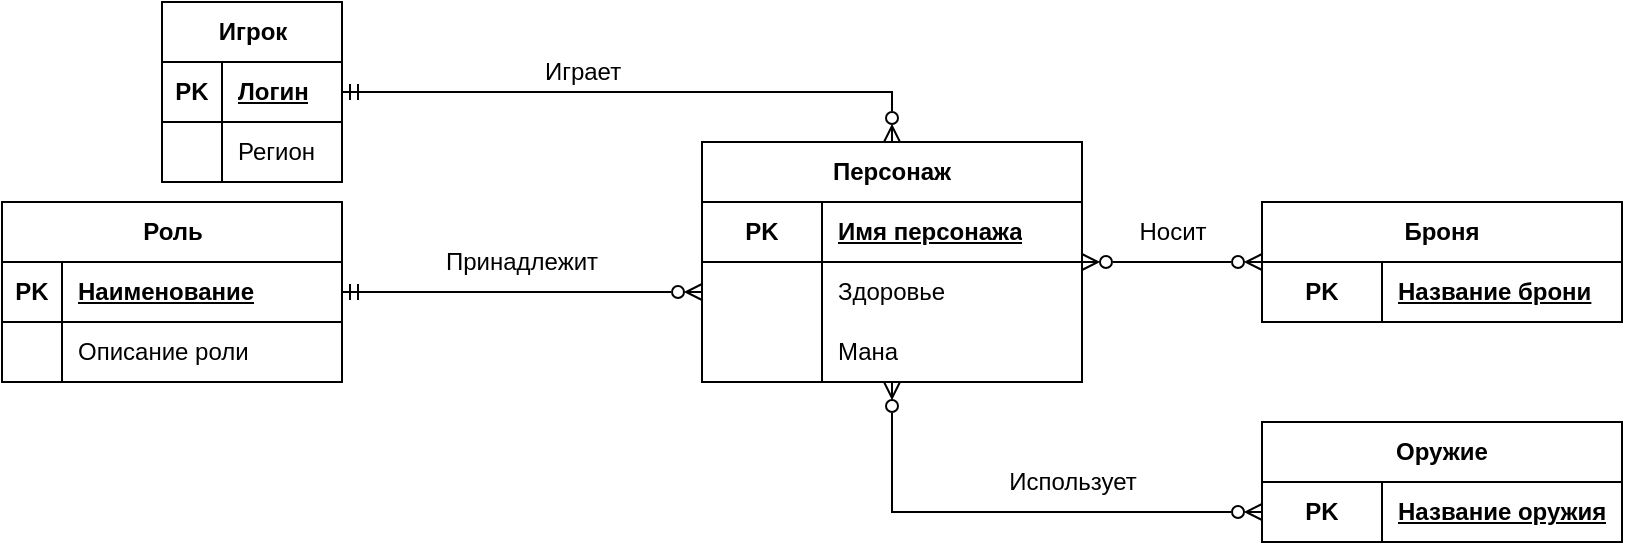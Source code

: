 <mxfile version="23.1.5" type="device" pages="4">
  <diagram name="Концептуальная модель" id="h8Y66cCj29whxQ02DrhW">
    <mxGraphModel dx="1015" dy="625" grid="1" gridSize="10" guides="1" tooltips="1" connect="1" arrows="1" fold="1" page="1" pageScale="1" pageWidth="850" pageHeight="1100" math="0" shadow="0" extFonts="Permanent Marker^https://fonts.googleapis.com/css?family=Permanent+Marker">
      <root>
        <mxCell id="m2vKKXtNSI7ji9uUZiZX-0" />
        <mxCell id="m2vKKXtNSI7ji9uUZiZX-1" parent="m2vKKXtNSI7ji9uUZiZX-0" />
        <mxCell id="m2vKKXtNSI7ji9uUZiZX-2" style="edgeStyle=orthogonalEdgeStyle;rounded=0;orthogonalLoop=1;jettySize=auto;html=1;entryX=0;entryY=0.5;entryDx=0;entryDy=0;startArrow=ERmandOne;startFill=0;endArrow=ERzeroToMany;endFill=0;" edge="1" parent="m2vKKXtNSI7ji9uUZiZX-1" source="m2vKKXtNSI7ji9uUZiZX-3" target="m2vKKXtNSI7ji9uUZiZX-11">
          <mxGeometry relative="1" as="geometry" />
        </mxCell>
        <mxCell id="NdSL9Rmww-Mmex19e4qj-4" style="edgeStyle=orthogonalEdgeStyle;rounded=0;orthogonalLoop=1;jettySize=auto;html=1;entryX=0.5;entryY=0;entryDx=0;entryDy=0;endArrow=ERzeroToMany;endFill=0;startArrow=ERmandOne;startFill=0;" edge="1" parent="m2vKKXtNSI7ji9uUZiZX-1" source="m2vKKXtNSI7ji9uUZiZX-3" target="m2vKKXtNSI7ji9uUZiZX-10">
          <mxGeometry relative="1" as="geometry" />
        </mxCell>
        <mxCell id="m2vKKXtNSI7ji9uUZiZX-3" value="Игрок" style="shape=table;startSize=30;container=1;collapsible=1;childLayout=tableLayout;fixedRows=1;rowLines=0;fontStyle=1;align=center;resizeLast=1;html=1;" vertex="1" parent="m2vKKXtNSI7ji9uUZiZX-1">
          <mxGeometry x="120" y="30" width="90" height="90" as="geometry" />
        </mxCell>
        <mxCell id="m2vKKXtNSI7ji9uUZiZX-4" value="" style="shape=tableRow;horizontal=0;startSize=0;swimlaneHead=0;swimlaneBody=0;fillColor=none;collapsible=0;dropTarget=0;points=[[0,0.5],[1,0.5]];portConstraint=eastwest;top=0;left=0;right=0;bottom=1;" vertex="1" parent="m2vKKXtNSI7ji9uUZiZX-3">
          <mxGeometry y="30" width="90" height="30" as="geometry" />
        </mxCell>
        <mxCell id="m2vKKXtNSI7ji9uUZiZX-5" value="PK" style="shape=partialRectangle;connectable=0;fillColor=none;top=0;left=0;bottom=0;right=0;fontStyle=1;overflow=hidden;whiteSpace=wrap;html=1;" vertex="1" parent="m2vKKXtNSI7ji9uUZiZX-4">
          <mxGeometry width="30" height="30" as="geometry">
            <mxRectangle width="30" height="30" as="alternateBounds" />
          </mxGeometry>
        </mxCell>
        <mxCell id="m2vKKXtNSI7ji9uUZiZX-6" value="Логин" style="shape=partialRectangle;connectable=0;fillColor=none;top=0;left=0;bottom=0;right=0;align=left;spacingLeft=6;fontStyle=5;overflow=hidden;whiteSpace=wrap;html=1;" vertex="1" parent="m2vKKXtNSI7ji9uUZiZX-4">
          <mxGeometry x="30" width="60" height="30" as="geometry">
            <mxRectangle width="60" height="30" as="alternateBounds" />
          </mxGeometry>
        </mxCell>
        <mxCell id="m2vKKXtNSI7ji9uUZiZX-7" value="" style="shape=tableRow;horizontal=0;startSize=0;swimlaneHead=0;swimlaneBody=0;fillColor=none;collapsible=0;dropTarget=0;points=[[0,0.5],[1,0.5]];portConstraint=eastwest;top=0;left=0;right=0;bottom=0;" vertex="1" parent="m2vKKXtNSI7ji9uUZiZX-3">
          <mxGeometry y="60" width="90" height="30" as="geometry" />
        </mxCell>
        <mxCell id="m2vKKXtNSI7ji9uUZiZX-8" value="" style="shape=partialRectangle;connectable=0;fillColor=none;top=0;left=0;bottom=0;right=0;editable=1;overflow=hidden;whiteSpace=wrap;html=1;" vertex="1" parent="m2vKKXtNSI7ji9uUZiZX-7">
          <mxGeometry width="30" height="30" as="geometry">
            <mxRectangle width="30" height="30" as="alternateBounds" />
          </mxGeometry>
        </mxCell>
        <mxCell id="m2vKKXtNSI7ji9uUZiZX-9" value="Регион" style="shape=partialRectangle;connectable=0;fillColor=none;top=0;left=0;bottom=0;right=0;align=left;spacingLeft=6;overflow=hidden;whiteSpace=wrap;html=1;" vertex="1" parent="m2vKKXtNSI7ji9uUZiZX-7">
          <mxGeometry x="30" width="60" height="30" as="geometry">
            <mxRectangle width="60" height="30" as="alternateBounds" />
          </mxGeometry>
        </mxCell>
        <mxCell id="m2vKKXtNSI7ji9uUZiZX-10" value="Персонаж" style="shape=table;startSize=30;container=1;collapsible=1;childLayout=tableLayout;fixedRows=1;rowLines=0;fontStyle=1;align=center;resizeLast=1;html=1;whiteSpace=wrap;" vertex="1" parent="m2vKKXtNSI7ji9uUZiZX-1">
          <mxGeometry x="390" y="100" width="190" height="120" as="geometry" />
        </mxCell>
        <mxCell id="m2vKKXtNSI7ji9uUZiZX-14" value="" style="shape=tableRow;horizontal=0;startSize=0;swimlaneHead=0;swimlaneBody=0;fillColor=none;collapsible=0;dropTarget=0;points=[[0,0.5],[1,0.5]];portConstraint=eastwest;top=0;left=0;right=0;bottom=1;html=1;" vertex="1" parent="m2vKKXtNSI7ji9uUZiZX-10">
          <mxGeometry y="30" width="190" height="30" as="geometry" />
        </mxCell>
        <mxCell id="m2vKKXtNSI7ji9uUZiZX-15" value="PK" style="shape=partialRectangle;connectable=0;fillColor=none;top=0;left=0;bottom=0;right=0;fontStyle=1;overflow=hidden;html=1;whiteSpace=wrap;" vertex="1" parent="m2vKKXtNSI7ji9uUZiZX-14">
          <mxGeometry width="60" height="30" as="geometry">
            <mxRectangle width="60" height="30" as="alternateBounds" />
          </mxGeometry>
        </mxCell>
        <mxCell id="m2vKKXtNSI7ji9uUZiZX-16" value="Имя персонажа" style="shape=partialRectangle;connectable=0;fillColor=none;top=0;left=0;bottom=0;right=0;align=left;spacingLeft=6;fontStyle=5;overflow=hidden;html=1;whiteSpace=wrap;" vertex="1" parent="m2vKKXtNSI7ji9uUZiZX-14">
          <mxGeometry x="60" width="130" height="30" as="geometry">
            <mxRectangle width="130" height="30" as="alternateBounds" />
          </mxGeometry>
        </mxCell>
        <mxCell id="m2vKKXtNSI7ji9uUZiZX-20" value="" style="shape=tableRow;horizontal=0;startSize=0;swimlaneHead=0;swimlaneBody=0;fillColor=none;collapsible=0;dropTarget=0;points=[[0,0.5],[1,0.5]];portConstraint=eastwest;top=0;left=0;right=0;bottom=0;html=1;" vertex="1" parent="m2vKKXtNSI7ji9uUZiZX-10">
          <mxGeometry y="60" width="190" height="30" as="geometry" />
        </mxCell>
        <mxCell id="m2vKKXtNSI7ji9uUZiZX-21" value="" style="shape=partialRectangle;connectable=0;fillColor=none;top=0;left=0;bottom=0;right=0;editable=1;overflow=hidden;html=1;whiteSpace=wrap;" vertex="1" parent="m2vKKXtNSI7ji9uUZiZX-20">
          <mxGeometry width="60" height="30" as="geometry">
            <mxRectangle width="60" height="30" as="alternateBounds" />
          </mxGeometry>
        </mxCell>
        <mxCell id="m2vKKXtNSI7ji9uUZiZX-22" value="Здоровье" style="shape=partialRectangle;connectable=0;fillColor=none;top=0;left=0;bottom=0;right=0;align=left;spacingLeft=6;overflow=hidden;html=1;whiteSpace=wrap;" vertex="1" parent="m2vKKXtNSI7ji9uUZiZX-20">
          <mxGeometry x="60" width="130" height="30" as="geometry">
            <mxRectangle width="130" height="30" as="alternateBounds" />
          </mxGeometry>
        </mxCell>
        <mxCell id="m2vKKXtNSI7ji9uUZiZX-23" style="shape=tableRow;horizontal=0;startSize=0;swimlaneHead=0;swimlaneBody=0;fillColor=none;collapsible=0;dropTarget=0;points=[[0,0.5],[1,0.5]];portConstraint=eastwest;top=0;left=0;right=0;bottom=0;html=1;" vertex="1" parent="m2vKKXtNSI7ji9uUZiZX-10">
          <mxGeometry y="90" width="190" height="30" as="geometry" />
        </mxCell>
        <mxCell id="m2vKKXtNSI7ji9uUZiZX-24" style="shape=partialRectangle;connectable=0;fillColor=none;top=0;left=0;bottom=0;right=0;editable=1;overflow=hidden;html=1;whiteSpace=wrap;" vertex="1" parent="m2vKKXtNSI7ji9uUZiZX-23">
          <mxGeometry width="60" height="30" as="geometry">
            <mxRectangle width="60" height="30" as="alternateBounds" />
          </mxGeometry>
        </mxCell>
        <mxCell id="m2vKKXtNSI7ji9uUZiZX-25" value="Мана" style="shape=partialRectangle;connectable=0;fillColor=none;top=0;left=0;bottom=0;right=0;align=left;spacingLeft=6;overflow=hidden;html=1;whiteSpace=wrap;" vertex="1" parent="m2vKKXtNSI7ji9uUZiZX-23">
          <mxGeometry x="60" width="130" height="30" as="geometry">
            <mxRectangle width="130" height="30" as="alternateBounds" />
          </mxGeometry>
        </mxCell>
        <mxCell id="m2vKKXtNSI7ji9uUZiZX-32" style="edgeStyle=orthogonalEdgeStyle;rounded=0;orthogonalLoop=1;jettySize=auto;html=1;entryX=0;entryY=0.5;entryDx=0;entryDy=0;startArrow=ERmandOne;startFill=0;endArrow=ERzeroToMany;endFill=0;" edge="1" parent="m2vKKXtNSI7ji9uUZiZX-1" source="m2vKKXtNSI7ji9uUZiZX-33" target="m2vKKXtNSI7ji9uUZiZX-17">
          <mxGeometry relative="1" as="geometry" />
        </mxCell>
        <mxCell id="NdSL9Rmww-Mmex19e4qj-1" style="edgeStyle=orthogonalEdgeStyle;rounded=0;orthogonalLoop=1;jettySize=auto;html=1;entryX=0;entryY=0.5;entryDx=0;entryDy=0;endArrow=ERzeroToMany;endFill=0;startArrow=ERmandOne;startFill=0;" edge="1" parent="m2vKKXtNSI7ji9uUZiZX-1" source="m2vKKXtNSI7ji9uUZiZX-33" target="m2vKKXtNSI7ji9uUZiZX-20">
          <mxGeometry relative="1" as="geometry" />
        </mxCell>
        <mxCell id="m2vKKXtNSI7ji9uUZiZX-33" value="Роль" style="shape=table;startSize=30;container=1;collapsible=1;childLayout=tableLayout;fixedRows=1;rowLines=0;fontStyle=1;align=center;resizeLast=1;html=1;" vertex="1" parent="m2vKKXtNSI7ji9uUZiZX-1">
          <mxGeometry x="40" y="130" width="170" height="90" as="geometry" />
        </mxCell>
        <mxCell id="m2vKKXtNSI7ji9uUZiZX-34" value="" style="shape=tableRow;horizontal=0;startSize=0;swimlaneHead=0;swimlaneBody=0;fillColor=none;collapsible=0;dropTarget=0;points=[[0,0.5],[1,0.5]];portConstraint=eastwest;top=0;left=0;right=0;bottom=1;" vertex="1" parent="m2vKKXtNSI7ji9uUZiZX-33">
          <mxGeometry y="30" width="170" height="30" as="geometry" />
        </mxCell>
        <mxCell id="m2vKKXtNSI7ji9uUZiZX-35" value="PK" style="shape=partialRectangle;connectable=0;fillColor=none;top=0;left=0;bottom=0;right=0;fontStyle=1;overflow=hidden;whiteSpace=wrap;html=1;" vertex="1" parent="m2vKKXtNSI7ji9uUZiZX-34">
          <mxGeometry width="30" height="30" as="geometry">
            <mxRectangle width="30" height="30" as="alternateBounds" />
          </mxGeometry>
        </mxCell>
        <mxCell id="m2vKKXtNSI7ji9uUZiZX-36" value="Наименование" style="shape=partialRectangle;connectable=0;fillColor=none;top=0;left=0;bottom=0;right=0;align=left;spacingLeft=6;fontStyle=5;overflow=hidden;whiteSpace=wrap;html=1;" vertex="1" parent="m2vKKXtNSI7ji9uUZiZX-34">
          <mxGeometry x="30" width="140" height="30" as="geometry">
            <mxRectangle width="140" height="30" as="alternateBounds" />
          </mxGeometry>
        </mxCell>
        <mxCell id="m2vKKXtNSI7ji9uUZiZX-37" value="" style="shape=tableRow;horizontal=0;startSize=0;swimlaneHead=0;swimlaneBody=0;fillColor=none;collapsible=0;dropTarget=0;points=[[0,0.5],[1,0.5]];portConstraint=eastwest;top=0;left=0;right=0;bottom=0;" vertex="1" parent="m2vKKXtNSI7ji9uUZiZX-33">
          <mxGeometry y="60" width="170" height="30" as="geometry" />
        </mxCell>
        <mxCell id="m2vKKXtNSI7ji9uUZiZX-38" value="" style="shape=partialRectangle;connectable=0;fillColor=none;top=0;left=0;bottom=0;right=0;editable=1;overflow=hidden;whiteSpace=wrap;html=1;" vertex="1" parent="m2vKKXtNSI7ji9uUZiZX-37">
          <mxGeometry width="30" height="30" as="geometry">
            <mxRectangle width="30" height="30" as="alternateBounds" />
          </mxGeometry>
        </mxCell>
        <mxCell id="m2vKKXtNSI7ji9uUZiZX-39" value=" Описание роли" style="shape=partialRectangle;connectable=0;fillColor=none;top=0;left=0;bottom=0;right=0;align=left;spacingLeft=6;overflow=hidden;whiteSpace=wrap;html=1;" vertex="1" parent="m2vKKXtNSI7ji9uUZiZX-37">
          <mxGeometry x="30" width="140" height="30" as="geometry">
            <mxRectangle width="140" height="30" as="alternateBounds" />
          </mxGeometry>
        </mxCell>
        <mxCell id="NdSL9Rmww-Mmex19e4qj-3" style="edgeStyle=orthogonalEdgeStyle;rounded=0;orthogonalLoop=1;jettySize=auto;html=1;endArrow=ERzeroToMany;endFill=0;startArrow=ERzeroToMany;startFill=0;" edge="1" parent="m2vKKXtNSI7ji9uUZiZX-1" source="m2vKKXtNSI7ji9uUZiZX-40" target="m2vKKXtNSI7ji9uUZiZX-10">
          <mxGeometry relative="1" as="geometry" />
        </mxCell>
        <mxCell id="m2vKKXtNSI7ji9uUZiZX-40" value="Броня" style="shape=table;startSize=30;container=1;collapsible=1;childLayout=tableLayout;fixedRows=1;rowLines=0;fontStyle=1;align=center;resizeLast=1;html=1;whiteSpace=wrap;" vertex="1" parent="m2vKKXtNSI7ji9uUZiZX-1">
          <mxGeometry x="670" y="130" width="180" height="60" as="geometry" />
        </mxCell>
        <mxCell id="m2vKKXtNSI7ji9uUZiZX-41" value="" style="shape=tableRow;horizontal=0;startSize=0;swimlaneHead=0;swimlaneBody=0;fillColor=none;collapsible=0;dropTarget=0;points=[[0,0.5],[1,0.5]];portConstraint=eastwest;top=0;left=0;right=0;bottom=1;html=1;" vertex="1" parent="m2vKKXtNSI7ji9uUZiZX-40">
          <mxGeometry y="30" width="180" height="30" as="geometry" />
        </mxCell>
        <mxCell id="m2vKKXtNSI7ji9uUZiZX-42" value="PK" style="shape=partialRectangle;connectable=0;fillColor=none;top=0;left=0;bottom=0;right=0;fontStyle=1;overflow=hidden;html=1;whiteSpace=wrap;" vertex="1" parent="m2vKKXtNSI7ji9uUZiZX-41">
          <mxGeometry width="60" height="30" as="geometry">
            <mxRectangle width="60" height="30" as="alternateBounds" />
          </mxGeometry>
        </mxCell>
        <mxCell id="m2vKKXtNSI7ji9uUZiZX-43" value="Название брони" style="shape=partialRectangle;connectable=0;fillColor=none;top=0;left=0;bottom=0;right=0;align=left;spacingLeft=6;fontStyle=5;overflow=hidden;html=1;whiteSpace=wrap;" vertex="1" parent="m2vKKXtNSI7ji9uUZiZX-41">
          <mxGeometry x="60" width="120" height="30" as="geometry">
            <mxRectangle width="120" height="30" as="alternateBounds" />
          </mxGeometry>
        </mxCell>
        <mxCell id="m2vKKXtNSI7ji9uUZiZX-44" value="Оружие" style="shape=table;startSize=30;container=1;collapsible=1;childLayout=tableLayout;fixedRows=1;rowLines=0;fontStyle=1;align=center;resizeLast=1;html=1;whiteSpace=wrap;" vertex="1" parent="m2vKKXtNSI7ji9uUZiZX-1">
          <mxGeometry x="670" y="240" width="180" height="60" as="geometry" />
        </mxCell>
        <mxCell id="m2vKKXtNSI7ji9uUZiZX-45" value="" style="shape=tableRow;horizontal=0;startSize=0;swimlaneHead=0;swimlaneBody=0;fillColor=none;collapsible=0;dropTarget=0;points=[[0,0.5],[1,0.5]];portConstraint=eastwest;top=0;left=0;right=0;bottom=1;html=1;" vertex="1" parent="m2vKKXtNSI7ji9uUZiZX-44">
          <mxGeometry y="30" width="180" height="30" as="geometry" />
        </mxCell>
        <mxCell id="m2vKKXtNSI7ji9uUZiZX-46" value="PK" style="shape=partialRectangle;connectable=0;fillColor=none;top=0;left=0;bottom=0;right=0;fontStyle=1;overflow=hidden;html=1;whiteSpace=wrap;" vertex="1" parent="m2vKKXtNSI7ji9uUZiZX-45">
          <mxGeometry width="60" height="30" as="geometry">
            <mxRectangle width="60" height="30" as="alternateBounds" />
          </mxGeometry>
        </mxCell>
        <mxCell id="m2vKKXtNSI7ji9uUZiZX-47" value="Название оружия" style="shape=partialRectangle;connectable=0;fillColor=none;top=0;left=0;bottom=0;right=0;align=left;spacingLeft=6;fontStyle=5;overflow=hidden;html=1;whiteSpace=wrap;" vertex="1" parent="m2vKKXtNSI7ji9uUZiZX-45">
          <mxGeometry x="60" width="120" height="30" as="geometry">
            <mxRectangle width="120" height="30" as="alternateBounds" />
          </mxGeometry>
        </mxCell>
        <mxCell id="m2vKKXtNSI7ji9uUZiZX-48" style="edgeStyle=orthogonalEdgeStyle;rounded=0;orthogonalLoop=1;jettySize=auto;html=1;entryX=0;entryY=0.5;entryDx=0;entryDy=0;startArrow=ERmandOne;startFill=0;" edge="1" parent="m2vKKXtNSI7ji9uUZiZX-1" source="m2vKKXtNSI7ji9uUZiZX-14">
          <mxGeometry relative="1" as="geometry" />
        </mxCell>
        <mxCell id="m2vKKXtNSI7ji9uUZiZX-49" style="edgeStyle=orthogonalEdgeStyle;rounded=0;orthogonalLoop=1;jettySize=auto;html=1;entryX=0;entryY=0.5;entryDx=0;entryDy=0;startArrow=ERzeroToMany;startFill=0;endArrow=ERzeroToMany;endFill=0;" edge="1" parent="m2vKKXtNSI7ji9uUZiZX-1" source="m2vKKXtNSI7ji9uUZiZX-26" target="m2vKKXtNSI7ji9uUZiZX-41">
          <mxGeometry relative="1" as="geometry" />
        </mxCell>
        <mxCell id="m2vKKXtNSI7ji9uUZiZX-50" style="edgeStyle=orthogonalEdgeStyle;rounded=0;orthogonalLoop=1;jettySize=auto;html=1;entryX=0;entryY=0.5;entryDx=0;entryDy=0;endArrow=ERzeroToMany;endFill=0;startArrow=ERzeroToMany;startFill=0;" edge="1" parent="m2vKKXtNSI7ji9uUZiZX-1" source="m2vKKXtNSI7ji9uUZiZX-29" target="m2vKKXtNSI7ji9uUZiZX-45">
          <mxGeometry relative="1" as="geometry" />
        </mxCell>
        <mxCell id="NdSL9Rmww-Mmex19e4qj-2" style="edgeStyle=orthogonalEdgeStyle;rounded=0;orthogonalLoop=1;jettySize=auto;html=1;endArrow=ERzeroToMany;endFill=0;startArrow=ERzeroToMany;startFill=0;" edge="1" parent="m2vKKXtNSI7ji9uUZiZX-1" source="m2vKKXtNSI7ji9uUZiZX-45" target="m2vKKXtNSI7ji9uUZiZX-10">
          <mxGeometry relative="1" as="geometry" />
        </mxCell>
        <mxCell id="NdSL9Rmww-Mmex19e4qj-5" value="Принадлежит" style="text;strokeColor=none;align=center;fillColor=none;html=1;verticalAlign=middle;whiteSpace=wrap;rounded=0;" vertex="1" parent="m2vKKXtNSI7ji9uUZiZX-1">
          <mxGeometry x="270" y="145" width="60" height="30" as="geometry" />
        </mxCell>
        <mxCell id="NdSL9Rmww-Mmex19e4qj-6" value="Играет" style="text;html=1;align=center;verticalAlign=middle;resizable=0;points=[];autosize=1;strokeColor=none;fillColor=none;" vertex="1" parent="m2vKKXtNSI7ji9uUZiZX-1">
          <mxGeometry x="300" y="50" width="60" height="30" as="geometry" />
        </mxCell>
        <mxCell id="NdSL9Rmww-Mmex19e4qj-7" value="Носит" style="text;html=1;align=center;verticalAlign=middle;resizable=0;points=[];autosize=1;strokeColor=none;fillColor=none;" vertex="1" parent="m2vKKXtNSI7ji9uUZiZX-1">
          <mxGeometry x="595" y="130" width="60" height="30" as="geometry" />
        </mxCell>
        <mxCell id="NdSL9Rmww-Mmex19e4qj-8" value="Использует" style="text;html=1;align=center;verticalAlign=middle;resizable=0;points=[];autosize=1;strokeColor=none;fillColor=none;" vertex="1" parent="m2vKKXtNSI7ji9uUZiZX-1">
          <mxGeometry x="530" y="255" width="90" height="30" as="geometry" />
        </mxCell>
      </root>
    </mxGraphModel>
  </diagram>
  <diagram name="Логичская модель" id="eodzrLhZeYmvwoBT6S1k">
    <mxGraphModel dx="1245" dy="767" grid="1" gridSize="10" guides="1" tooltips="1" connect="1" arrows="1" fold="1" page="1" pageScale="1" pageWidth="850" pageHeight="1100" math="0" shadow="0" extFonts="Permanent Marker^https://fonts.googleapis.com/css?family=Permanent+Marker">
      <root>
        <mxCell id="96Rvcx0a53rvGIMBkFIx-0" />
        <mxCell id="96Rvcx0a53rvGIMBkFIx-1" parent="96Rvcx0a53rvGIMBkFIx-0" />
        <mxCell id="96Rvcx0a53rvGIMBkFIx-2" style="edgeStyle=orthogonalEdgeStyle;rounded=0;orthogonalLoop=1;jettySize=auto;html=1;entryX=0;entryY=0.5;entryDx=0;entryDy=0;startArrow=ERmandOne;startFill=0;endArrow=ERzeroToMany;endFill=0;" edge="1" parent="96Rvcx0a53rvGIMBkFIx-1" source="96Rvcx0a53rvGIMBkFIx-4">
          <mxGeometry relative="1" as="geometry" />
        </mxCell>
        <mxCell id="EYauTbqT_kwIHke1tOiK-8" style="edgeStyle=orthogonalEdgeStyle;rounded=0;orthogonalLoop=1;jettySize=auto;html=1;entryX=0;entryY=0.5;entryDx=0;entryDy=0;endArrow=ERzeroToMany;endFill=0;startArrow=ERmandOne;startFill=0;dashed=1;dashPattern=8 8;" edge="1" parent="96Rvcx0a53rvGIMBkFIx-1" source="96Rvcx0a53rvGIMBkFIx-4" target="yqMuRnFCq1SUBjLyvda3-13">
          <mxGeometry relative="1" as="geometry" />
        </mxCell>
        <mxCell id="96Rvcx0a53rvGIMBkFIx-4" value="Игроки" style="shape=table;startSize=30;container=1;collapsible=1;childLayout=tableLayout;fixedRows=1;rowLines=0;fontStyle=1;align=center;resizeLast=1;html=1;" vertex="1" parent="96Rvcx0a53rvGIMBkFIx-1">
          <mxGeometry x="40" y="270" width="90" height="90" as="geometry" />
        </mxCell>
        <mxCell id="96Rvcx0a53rvGIMBkFIx-5" value="" style="shape=tableRow;horizontal=0;startSize=0;swimlaneHead=0;swimlaneBody=0;fillColor=none;collapsible=0;dropTarget=0;points=[[0,0.5],[1,0.5]];portConstraint=eastwest;top=0;left=0;right=0;bottom=1;" vertex="1" parent="96Rvcx0a53rvGIMBkFIx-4">
          <mxGeometry y="30" width="90" height="30" as="geometry" />
        </mxCell>
        <mxCell id="96Rvcx0a53rvGIMBkFIx-6" value="PK" style="shape=partialRectangle;connectable=0;fillColor=none;top=0;left=0;bottom=0;right=0;fontStyle=1;overflow=hidden;whiteSpace=wrap;html=1;" vertex="1" parent="96Rvcx0a53rvGIMBkFIx-5">
          <mxGeometry width="30" height="30" as="geometry">
            <mxRectangle width="30" height="30" as="alternateBounds" />
          </mxGeometry>
        </mxCell>
        <mxCell id="96Rvcx0a53rvGIMBkFIx-7" value="Логин" style="shape=partialRectangle;connectable=0;fillColor=none;top=0;left=0;bottom=0;right=0;align=left;spacingLeft=6;fontStyle=5;overflow=hidden;whiteSpace=wrap;html=1;" vertex="1" parent="96Rvcx0a53rvGIMBkFIx-5">
          <mxGeometry x="30" width="60" height="30" as="geometry">
            <mxRectangle width="60" height="30" as="alternateBounds" />
          </mxGeometry>
        </mxCell>
        <mxCell id="96Rvcx0a53rvGIMBkFIx-8" value="" style="shape=tableRow;horizontal=0;startSize=0;swimlaneHead=0;swimlaneBody=0;fillColor=none;collapsible=0;dropTarget=0;points=[[0,0.5],[1,0.5]];portConstraint=eastwest;top=0;left=0;right=0;bottom=0;" vertex="1" parent="96Rvcx0a53rvGIMBkFIx-4">
          <mxGeometry y="60" width="90" height="30" as="geometry" />
        </mxCell>
        <mxCell id="96Rvcx0a53rvGIMBkFIx-9" value="" style="shape=partialRectangle;connectable=0;fillColor=none;top=0;left=0;bottom=0;right=0;editable=1;overflow=hidden;whiteSpace=wrap;html=1;" vertex="1" parent="96Rvcx0a53rvGIMBkFIx-8">
          <mxGeometry width="30" height="30" as="geometry">
            <mxRectangle width="30" height="30" as="alternateBounds" />
          </mxGeometry>
        </mxCell>
        <mxCell id="96Rvcx0a53rvGIMBkFIx-10" value="Регион" style="shape=partialRectangle;connectable=0;fillColor=none;top=0;left=0;bottom=0;right=0;align=left;spacingLeft=6;overflow=hidden;whiteSpace=wrap;html=1;" vertex="1" parent="96Rvcx0a53rvGIMBkFIx-8">
          <mxGeometry x="30" width="60" height="30" as="geometry">
            <mxRectangle width="60" height="30" as="alternateBounds" />
          </mxGeometry>
        </mxCell>
        <mxCell id="96Rvcx0a53rvGIMBkFIx-21" style="edgeStyle=orthogonalEdgeStyle;rounded=0;orthogonalLoop=1;jettySize=auto;html=1;entryX=0;entryY=0.5;entryDx=0;entryDy=0;startArrow=ERmandOne;startFill=0;endArrow=ERzeroToMany;endFill=0;" edge="1" parent="96Rvcx0a53rvGIMBkFIx-1" source="96Rvcx0a53rvGIMBkFIx-23">
          <mxGeometry relative="1" as="geometry" />
        </mxCell>
        <mxCell id="96Rvcx0a53rvGIMBkFIx-23" value="Роли" style="shape=table;startSize=30;container=1;collapsible=1;childLayout=tableLayout;fixedRows=1;rowLines=0;fontStyle=1;align=center;resizeLast=1;html=1;" vertex="1" parent="96Rvcx0a53rvGIMBkFIx-1">
          <mxGeometry x="30" y="380" width="170" height="90" as="geometry" />
        </mxCell>
        <mxCell id="96Rvcx0a53rvGIMBkFIx-24" value="" style="shape=tableRow;horizontal=0;startSize=0;swimlaneHead=0;swimlaneBody=0;fillColor=none;collapsible=0;dropTarget=0;points=[[0,0.5],[1,0.5]];portConstraint=eastwest;top=0;left=0;right=0;bottom=1;" vertex="1" parent="96Rvcx0a53rvGIMBkFIx-23">
          <mxGeometry y="30" width="170" height="30" as="geometry" />
        </mxCell>
        <mxCell id="96Rvcx0a53rvGIMBkFIx-25" value="PK" style="shape=partialRectangle;connectable=0;fillColor=none;top=0;left=0;bottom=0;right=0;fontStyle=1;overflow=hidden;whiteSpace=wrap;html=1;" vertex="1" parent="96Rvcx0a53rvGIMBkFIx-24">
          <mxGeometry width="30" height="30" as="geometry">
            <mxRectangle width="30" height="30" as="alternateBounds" />
          </mxGeometry>
        </mxCell>
        <mxCell id="96Rvcx0a53rvGIMBkFIx-26" value="Наименование" style="shape=partialRectangle;connectable=0;fillColor=none;top=0;left=0;bottom=0;right=0;align=left;spacingLeft=6;fontStyle=5;overflow=hidden;whiteSpace=wrap;html=1;" vertex="1" parent="96Rvcx0a53rvGIMBkFIx-24">
          <mxGeometry x="30" width="140" height="30" as="geometry">
            <mxRectangle width="140" height="30" as="alternateBounds" />
          </mxGeometry>
        </mxCell>
        <mxCell id="96Rvcx0a53rvGIMBkFIx-27" value="" style="shape=tableRow;horizontal=0;startSize=0;swimlaneHead=0;swimlaneBody=0;fillColor=none;collapsible=0;dropTarget=0;points=[[0,0.5],[1,0.5]];portConstraint=eastwest;top=0;left=0;right=0;bottom=0;" vertex="1" parent="96Rvcx0a53rvGIMBkFIx-23">
          <mxGeometry y="60" width="170" height="30" as="geometry" />
        </mxCell>
        <mxCell id="96Rvcx0a53rvGIMBkFIx-28" value="" style="shape=partialRectangle;connectable=0;fillColor=none;top=0;left=0;bottom=0;right=0;editable=1;overflow=hidden;whiteSpace=wrap;html=1;" vertex="1" parent="96Rvcx0a53rvGIMBkFIx-27">
          <mxGeometry width="30" height="30" as="geometry">
            <mxRectangle width="30" height="30" as="alternateBounds" />
          </mxGeometry>
        </mxCell>
        <mxCell id="96Rvcx0a53rvGIMBkFIx-29" value=" Описание роли" style="shape=partialRectangle;connectable=0;fillColor=none;top=0;left=0;bottom=0;right=0;align=left;spacingLeft=6;overflow=hidden;whiteSpace=wrap;html=1;" vertex="1" parent="96Rvcx0a53rvGIMBkFIx-27">
          <mxGeometry x="30" width="140" height="30" as="geometry">
            <mxRectangle width="140" height="30" as="alternateBounds" />
          </mxGeometry>
        </mxCell>
        <mxCell id="96Rvcx0a53rvGIMBkFIx-31" value="Броня" style="shape=table;startSize=30;container=1;collapsible=1;childLayout=tableLayout;fixedRows=1;rowLines=0;fontStyle=1;align=center;resizeLast=1;html=1;whiteSpace=wrap;" vertex="1" parent="96Rvcx0a53rvGIMBkFIx-1">
          <mxGeometry x="850" y="260" width="180" height="60" as="geometry" />
        </mxCell>
        <mxCell id="96Rvcx0a53rvGIMBkFIx-32" value="" style="shape=tableRow;horizontal=0;startSize=0;swimlaneHead=0;swimlaneBody=0;fillColor=none;collapsible=0;dropTarget=0;points=[[0,0.5],[1,0.5]];portConstraint=eastwest;top=0;left=0;right=0;bottom=1;html=1;" vertex="1" parent="96Rvcx0a53rvGIMBkFIx-31">
          <mxGeometry y="30" width="180" height="30" as="geometry" />
        </mxCell>
        <mxCell id="96Rvcx0a53rvGIMBkFIx-33" value="PK" style="shape=partialRectangle;connectable=0;fillColor=none;top=0;left=0;bottom=0;right=0;fontStyle=1;overflow=hidden;html=1;whiteSpace=wrap;" vertex="1" parent="96Rvcx0a53rvGIMBkFIx-32">
          <mxGeometry width="60" height="30" as="geometry">
            <mxRectangle width="60" height="30" as="alternateBounds" />
          </mxGeometry>
        </mxCell>
        <mxCell id="96Rvcx0a53rvGIMBkFIx-34" value="Название брони" style="shape=partialRectangle;connectable=0;fillColor=none;top=0;left=0;bottom=0;right=0;align=left;spacingLeft=6;fontStyle=5;overflow=hidden;html=1;whiteSpace=wrap;" vertex="1" parent="96Rvcx0a53rvGIMBkFIx-32">
          <mxGeometry x="60" width="120" height="30" as="geometry">
            <mxRectangle width="120" height="30" as="alternateBounds" />
          </mxGeometry>
        </mxCell>
        <mxCell id="96Rvcx0a53rvGIMBkFIx-35" value="Оружие" style="shape=table;startSize=30;container=1;collapsible=1;childLayout=tableLayout;fixedRows=1;rowLines=0;fontStyle=1;align=center;resizeLast=1;html=1;whiteSpace=wrap;" vertex="1" parent="96Rvcx0a53rvGIMBkFIx-1">
          <mxGeometry x="860" y="370" width="180" height="60" as="geometry" />
        </mxCell>
        <mxCell id="96Rvcx0a53rvGIMBkFIx-36" value="" style="shape=tableRow;horizontal=0;startSize=0;swimlaneHead=0;swimlaneBody=0;fillColor=none;collapsible=0;dropTarget=0;points=[[0,0.5],[1,0.5]];portConstraint=eastwest;top=0;left=0;right=0;bottom=1;html=1;" vertex="1" parent="96Rvcx0a53rvGIMBkFIx-35">
          <mxGeometry y="30" width="180" height="30" as="geometry" />
        </mxCell>
        <mxCell id="96Rvcx0a53rvGIMBkFIx-37" value="PK" style="shape=partialRectangle;connectable=0;fillColor=none;top=0;left=0;bottom=0;right=0;fontStyle=1;overflow=hidden;html=1;whiteSpace=wrap;" vertex="1" parent="96Rvcx0a53rvGIMBkFIx-36">
          <mxGeometry width="60" height="30" as="geometry">
            <mxRectangle width="60" height="30" as="alternateBounds" />
          </mxGeometry>
        </mxCell>
        <mxCell id="96Rvcx0a53rvGIMBkFIx-38" value="Название оружия" style="shape=partialRectangle;connectable=0;fillColor=none;top=0;left=0;bottom=0;right=0;align=left;spacingLeft=6;fontStyle=5;overflow=hidden;html=1;whiteSpace=wrap;" vertex="1" parent="96Rvcx0a53rvGIMBkFIx-36">
          <mxGeometry x="60" width="120" height="30" as="geometry">
            <mxRectangle width="120" height="30" as="alternateBounds" />
          </mxGeometry>
        </mxCell>
        <mxCell id="96Rvcx0a53rvGIMBkFIx-40" style="edgeStyle=orthogonalEdgeStyle;rounded=0;orthogonalLoop=1;jettySize=auto;html=1;entryX=0;entryY=0.5;entryDx=0;entryDy=0;startArrow=ERzeroToMany;startFill=0;endArrow=ERzeroToMany;endFill=0;" edge="1" parent="96Rvcx0a53rvGIMBkFIx-1" target="96Rvcx0a53rvGIMBkFIx-32">
          <mxGeometry relative="1" as="geometry" />
        </mxCell>
        <mxCell id="96Rvcx0a53rvGIMBkFIx-41" style="edgeStyle=orthogonalEdgeStyle;rounded=0;orthogonalLoop=1;jettySize=auto;html=1;entryX=0;entryY=0.5;entryDx=0;entryDy=0;endArrow=ERzeroToMany;endFill=0;startArrow=ERzeroToMany;startFill=0;" edge="1" parent="96Rvcx0a53rvGIMBkFIx-1" target="96Rvcx0a53rvGIMBkFIx-36">
          <mxGeometry relative="1" as="geometry" />
        </mxCell>
        <mxCell id="yqMuRnFCq1SUBjLyvda3-9" value="Персонаж" style="shape=table;startSize=30;container=1;collapsible=1;childLayout=tableLayout;fixedRows=1;rowLines=0;fontStyle=1;align=center;resizeLast=1;html=1;whiteSpace=wrap;" vertex="1" parent="96Rvcx0a53rvGIMBkFIx-1">
          <mxGeometry x="300" y="270" width="190" height="180" as="geometry" />
        </mxCell>
        <mxCell id="yqMuRnFCq1SUBjLyvda3-13" value="" style="shape=tableRow;horizontal=0;startSize=0;swimlaneHead=0;swimlaneBody=0;fillColor=none;collapsible=0;dropTarget=0;points=[[0,0.5],[1,0.5]];portConstraint=eastwest;top=0;left=0;right=0;bottom=1;html=1;" vertex="1" parent="yqMuRnFCq1SUBjLyvda3-9">
          <mxGeometry y="30" width="190" height="30" as="geometry" />
        </mxCell>
        <mxCell id="yqMuRnFCq1SUBjLyvda3-14" value="PK" style="shape=partialRectangle;connectable=0;fillColor=none;top=0;left=0;bottom=0;right=0;fontStyle=1;overflow=hidden;html=1;whiteSpace=wrap;" vertex="1" parent="yqMuRnFCq1SUBjLyvda3-13">
          <mxGeometry width="60" height="30" as="geometry">
            <mxRectangle width="60" height="30" as="alternateBounds" />
          </mxGeometry>
        </mxCell>
        <mxCell id="yqMuRnFCq1SUBjLyvda3-15" value="Имя персонажа" style="shape=partialRectangle;connectable=0;fillColor=none;top=0;left=0;bottom=0;right=0;align=left;spacingLeft=6;fontStyle=5;overflow=hidden;html=1;whiteSpace=wrap;" vertex="1" parent="yqMuRnFCq1SUBjLyvda3-13">
          <mxGeometry x="60" width="130" height="30" as="geometry">
            <mxRectangle width="130" height="30" as="alternateBounds" />
          </mxGeometry>
        </mxCell>
        <mxCell id="EYauTbqT_kwIHke1tOiK-4" style="shape=tableRow;horizontal=0;startSize=0;swimlaneHead=0;swimlaneBody=0;fillColor=none;collapsible=0;dropTarget=0;points=[[0,0.5],[1,0.5]];portConstraint=eastwest;top=0;left=0;right=0;bottom=0;html=1;" vertex="1" parent="yqMuRnFCq1SUBjLyvda3-9">
          <mxGeometry y="60" width="190" height="30" as="geometry" />
        </mxCell>
        <mxCell id="EYauTbqT_kwIHke1tOiK-5" value="FK1" style="shape=partialRectangle;connectable=0;fillColor=none;top=0;left=0;bottom=0;right=0;editable=1;overflow=hidden;html=1;whiteSpace=wrap;" vertex="1" parent="EYauTbqT_kwIHke1tOiK-4">
          <mxGeometry width="60" height="30" as="geometry">
            <mxRectangle width="60" height="30" as="alternateBounds" />
          </mxGeometry>
        </mxCell>
        <mxCell id="EYauTbqT_kwIHke1tOiK-6" value="Наименование роли" style="shape=partialRectangle;connectable=0;fillColor=none;top=0;left=0;bottom=0;right=0;align=left;spacingLeft=6;overflow=hidden;html=1;whiteSpace=wrap;" vertex="1" parent="EYauTbqT_kwIHke1tOiK-4">
          <mxGeometry x="60" width="130" height="30" as="geometry">
            <mxRectangle width="130" height="30" as="alternateBounds" />
          </mxGeometry>
        </mxCell>
        <mxCell id="9pKcmD2g7kVXdAqb1iPc-0" style="shape=tableRow;horizontal=0;startSize=0;swimlaneHead=0;swimlaneBody=0;fillColor=none;collapsible=0;dropTarget=0;points=[[0,0.5],[1,0.5]];portConstraint=eastwest;top=0;left=0;right=0;bottom=0;html=1;" vertex="1" parent="yqMuRnFCq1SUBjLyvda3-9">
          <mxGeometry y="90" width="190" height="30" as="geometry" />
        </mxCell>
        <mxCell id="9pKcmD2g7kVXdAqb1iPc-1" value="FK2" style="shape=partialRectangle;connectable=0;fillColor=none;top=0;left=0;bottom=0;right=0;editable=1;overflow=hidden;html=1;whiteSpace=wrap;" vertex="1" parent="9pKcmD2g7kVXdAqb1iPc-0">
          <mxGeometry width="60" height="30" as="geometry">
            <mxRectangle width="60" height="30" as="alternateBounds" />
          </mxGeometry>
        </mxCell>
        <mxCell id="9pKcmD2g7kVXdAqb1iPc-2" value="Логин игрока" style="shape=partialRectangle;connectable=0;fillColor=none;top=0;left=0;bottom=0;right=0;align=left;spacingLeft=6;overflow=hidden;html=1;whiteSpace=wrap;" vertex="1" parent="9pKcmD2g7kVXdAqb1iPc-0">
          <mxGeometry x="60" width="130" height="30" as="geometry">
            <mxRectangle width="130" height="30" as="alternateBounds" />
          </mxGeometry>
        </mxCell>
        <mxCell id="yqMuRnFCq1SUBjLyvda3-16" value="" style="shape=tableRow;horizontal=0;startSize=0;swimlaneHead=0;swimlaneBody=0;fillColor=none;collapsible=0;dropTarget=0;points=[[0,0.5],[1,0.5]];portConstraint=eastwest;top=0;left=0;right=0;bottom=0;html=1;" vertex="1" parent="yqMuRnFCq1SUBjLyvda3-9">
          <mxGeometry y="120" width="190" height="30" as="geometry" />
        </mxCell>
        <mxCell id="yqMuRnFCq1SUBjLyvda3-17" value="" style="shape=partialRectangle;connectable=0;fillColor=none;top=0;left=0;bottom=0;right=0;editable=1;overflow=hidden;html=1;whiteSpace=wrap;" vertex="1" parent="yqMuRnFCq1SUBjLyvda3-16">
          <mxGeometry width="60" height="30" as="geometry">
            <mxRectangle width="60" height="30" as="alternateBounds" />
          </mxGeometry>
        </mxCell>
        <mxCell id="yqMuRnFCq1SUBjLyvda3-18" value="Здоровье" style="shape=partialRectangle;connectable=0;fillColor=none;top=0;left=0;bottom=0;right=0;align=left;spacingLeft=6;overflow=hidden;html=1;whiteSpace=wrap;" vertex="1" parent="yqMuRnFCq1SUBjLyvda3-16">
          <mxGeometry x="60" width="130" height="30" as="geometry">
            <mxRectangle width="130" height="30" as="alternateBounds" />
          </mxGeometry>
        </mxCell>
        <mxCell id="yqMuRnFCq1SUBjLyvda3-19" value="" style="shape=tableRow;horizontal=0;startSize=0;swimlaneHead=0;swimlaneBody=0;fillColor=none;collapsible=0;dropTarget=0;points=[[0,0.5],[1,0.5]];portConstraint=eastwest;top=0;left=0;right=0;bottom=0;html=1;" vertex="1" parent="yqMuRnFCq1SUBjLyvda3-9">
          <mxGeometry y="150" width="190" height="30" as="geometry" />
        </mxCell>
        <mxCell id="yqMuRnFCq1SUBjLyvda3-20" value="" style="shape=partialRectangle;connectable=0;fillColor=none;top=0;left=0;bottom=0;right=0;editable=1;overflow=hidden;html=1;whiteSpace=wrap;" vertex="1" parent="yqMuRnFCq1SUBjLyvda3-19">
          <mxGeometry width="60" height="30" as="geometry">
            <mxRectangle width="60" height="30" as="alternateBounds" />
          </mxGeometry>
        </mxCell>
        <mxCell id="yqMuRnFCq1SUBjLyvda3-21" value="Мана" style="shape=partialRectangle;connectable=0;fillColor=none;top=0;left=0;bottom=0;right=0;align=left;spacingLeft=6;overflow=hidden;html=1;whiteSpace=wrap;" vertex="1" parent="yqMuRnFCq1SUBjLyvda3-19">
          <mxGeometry x="60" width="130" height="30" as="geometry">
            <mxRectangle width="130" height="30" as="alternateBounds" />
          </mxGeometry>
        </mxCell>
        <mxCell id="6oxUO-4HMzF0-N3Gd2Kl-26" value="ОружиеПерсонажа" style="shape=table;startSize=30;container=1;collapsible=1;childLayout=tableLayout;fixedRows=1;rowLines=0;fontStyle=1;align=center;resizeLast=1;html=1;whiteSpace=wrap;" vertex="1" parent="96Rvcx0a53rvGIMBkFIx-1">
          <mxGeometry x="610" y="340" width="180" height="90" as="geometry" />
        </mxCell>
        <mxCell id="6oxUO-4HMzF0-N3Gd2Kl-27" value="" style="shape=tableRow;horizontal=0;startSize=0;swimlaneHead=0;swimlaneBody=0;fillColor=none;collapsible=0;dropTarget=0;points=[[0,0.5],[1,0.5]];portConstraint=eastwest;top=0;left=0;right=0;bottom=0;html=1;" vertex="1" parent="6oxUO-4HMzF0-N3Gd2Kl-26">
          <mxGeometry y="30" width="180" height="30" as="geometry" />
        </mxCell>
        <mxCell id="6oxUO-4HMzF0-N3Gd2Kl-28" value="PK,FK1" style="shape=partialRectangle;connectable=0;fillColor=none;top=0;left=0;bottom=0;right=0;fontStyle=1;overflow=hidden;html=1;whiteSpace=wrap;" vertex="1" parent="6oxUO-4HMzF0-N3Gd2Kl-27">
          <mxGeometry width="60" height="30" as="geometry">
            <mxRectangle width="60" height="30" as="alternateBounds" />
          </mxGeometry>
        </mxCell>
        <mxCell id="6oxUO-4HMzF0-N3Gd2Kl-29" value="Имя" style="shape=partialRectangle;connectable=0;fillColor=none;top=0;left=0;bottom=0;right=0;align=left;spacingLeft=6;fontStyle=5;overflow=hidden;html=1;whiteSpace=wrap;" vertex="1" parent="6oxUO-4HMzF0-N3Gd2Kl-27">
          <mxGeometry x="60" width="120" height="30" as="geometry">
            <mxRectangle width="120" height="30" as="alternateBounds" />
          </mxGeometry>
        </mxCell>
        <mxCell id="6oxUO-4HMzF0-N3Gd2Kl-30" value="" style="shape=tableRow;horizontal=0;startSize=0;swimlaneHead=0;swimlaneBody=0;fillColor=none;collapsible=0;dropTarget=0;points=[[0,0.5],[1,0.5]];portConstraint=eastwest;top=0;left=0;right=0;bottom=1;html=1;" vertex="1" parent="6oxUO-4HMzF0-N3Gd2Kl-26">
          <mxGeometry y="60" width="180" height="30" as="geometry" />
        </mxCell>
        <mxCell id="6oxUO-4HMzF0-N3Gd2Kl-31" value="PK,FK2" style="shape=partialRectangle;connectable=0;fillColor=none;top=0;left=0;bottom=0;right=0;fontStyle=1;overflow=hidden;html=1;whiteSpace=wrap;" vertex="1" parent="6oxUO-4HMzF0-N3Gd2Kl-30">
          <mxGeometry width="60" height="30" as="geometry">
            <mxRectangle width="60" height="30" as="alternateBounds" />
          </mxGeometry>
        </mxCell>
        <mxCell id="6oxUO-4HMzF0-N3Gd2Kl-32" value="Оружие" style="shape=partialRectangle;connectable=0;fillColor=none;top=0;left=0;bottom=0;right=0;align=left;spacingLeft=6;fontStyle=5;overflow=hidden;html=1;whiteSpace=wrap;" vertex="1" parent="6oxUO-4HMzF0-N3Gd2Kl-30">
          <mxGeometry x="60" width="120" height="30" as="geometry">
            <mxRectangle width="120" height="30" as="alternateBounds" />
          </mxGeometry>
        </mxCell>
        <mxCell id="6oxUO-4HMzF0-N3Gd2Kl-39" value="БроняПерсонажа" style="shape=table;startSize=30;container=1;collapsible=1;childLayout=tableLayout;fixedRows=1;rowLines=0;fontStyle=1;align=center;resizeLast=1;html=1;whiteSpace=wrap;" vertex="1" parent="96Rvcx0a53rvGIMBkFIx-1">
          <mxGeometry x="610" y="230" width="180" height="90" as="geometry" />
        </mxCell>
        <mxCell id="6oxUO-4HMzF0-N3Gd2Kl-40" value="" style="shape=tableRow;horizontal=0;startSize=0;swimlaneHead=0;swimlaneBody=0;fillColor=none;collapsible=0;dropTarget=0;points=[[0,0.5],[1,0.5]];portConstraint=eastwest;top=0;left=0;right=0;bottom=0;html=1;" vertex="1" parent="6oxUO-4HMzF0-N3Gd2Kl-39">
          <mxGeometry y="30" width="180" height="30" as="geometry" />
        </mxCell>
        <mxCell id="6oxUO-4HMzF0-N3Gd2Kl-41" value="PK,FK1" style="shape=partialRectangle;connectable=0;fillColor=none;top=0;left=0;bottom=0;right=0;fontStyle=1;overflow=hidden;html=1;whiteSpace=wrap;" vertex="1" parent="6oxUO-4HMzF0-N3Gd2Kl-40">
          <mxGeometry width="60" height="30" as="geometry">
            <mxRectangle width="60" height="30" as="alternateBounds" />
          </mxGeometry>
        </mxCell>
        <mxCell id="6oxUO-4HMzF0-N3Gd2Kl-42" value="Имя" style="shape=partialRectangle;connectable=0;fillColor=none;top=0;left=0;bottom=0;right=0;align=left;spacingLeft=6;fontStyle=5;overflow=hidden;html=1;whiteSpace=wrap;" vertex="1" parent="6oxUO-4HMzF0-N3Gd2Kl-40">
          <mxGeometry x="60" width="120" height="30" as="geometry">
            <mxRectangle width="120" height="30" as="alternateBounds" />
          </mxGeometry>
        </mxCell>
        <mxCell id="6oxUO-4HMzF0-N3Gd2Kl-43" value="" style="shape=tableRow;horizontal=0;startSize=0;swimlaneHead=0;swimlaneBody=0;fillColor=none;collapsible=0;dropTarget=0;points=[[0,0.5],[1,0.5]];portConstraint=eastwest;top=0;left=0;right=0;bottom=1;html=1;" vertex="1" parent="6oxUO-4HMzF0-N3Gd2Kl-39">
          <mxGeometry y="60" width="180" height="30" as="geometry" />
        </mxCell>
        <mxCell id="6oxUO-4HMzF0-N3Gd2Kl-44" value="PK,FK2" style="shape=partialRectangle;connectable=0;fillColor=none;top=0;left=0;bottom=0;right=0;fontStyle=1;overflow=hidden;html=1;whiteSpace=wrap;" vertex="1" parent="6oxUO-4HMzF0-N3Gd2Kl-43">
          <mxGeometry width="60" height="30" as="geometry">
            <mxRectangle width="60" height="30" as="alternateBounds" />
          </mxGeometry>
        </mxCell>
        <mxCell id="6oxUO-4HMzF0-N3Gd2Kl-45" value="Броня" style="shape=partialRectangle;connectable=0;fillColor=none;top=0;left=0;bottom=0;right=0;align=left;spacingLeft=6;fontStyle=5;overflow=hidden;html=1;whiteSpace=wrap;" vertex="1" parent="6oxUO-4HMzF0-N3Gd2Kl-43">
          <mxGeometry x="60" width="120" height="30" as="geometry">
            <mxRectangle width="120" height="30" as="alternateBounds" />
          </mxGeometry>
        </mxCell>
        <mxCell id="EYauTbqT_kwIHke1tOiK-0" style="edgeStyle=orthogonalEdgeStyle;rounded=0;orthogonalLoop=1;jettySize=auto;html=1;endArrow=ERmandOne;endFill=0;startArrow=ERzeroToMany;startFill=0;" edge="1" parent="96Rvcx0a53rvGIMBkFIx-1" source="6oxUO-4HMzF0-N3Gd2Kl-30" target="96Rvcx0a53rvGIMBkFIx-36">
          <mxGeometry relative="1" as="geometry" />
        </mxCell>
        <mxCell id="EYauTbqT_kwIHke1tOiK-1" style="edgeStyle=orthogonalEdgeStyle;rounded=0;orthogonalLoop=1;jettySize=auto;html=1;entryX=0;entryY=0.5;entryDx=0;entryDy=0;endArrow=ERmandOne;endFill=0;startArrow=ERzeroToMany;startFill=0;" edge="1" parent="96Rvcx0a53rvGIMBkFIx-1" source="6oxUO-4HMzF0-N3Gd2Kl-43" target="96Rvcx0a53rvGIMBkFIx-32">
          <mxGeometry relative="1" as="geometry" />
        </mxCell>
        <mxCell id="EYauTbqT_kwIHke1tOiK-2" style="edgeStyle=orthogonalEdgeStyle;rounded=0;orthogonalLoop=1;jettySize=auto;html=1;entryX=0;entryY=0.5;entryDx=0;entryDy=0;endArrow=ERzeroToMany;endFill=0;startArrow=ERmandOne;startFill=0;" edge="1" parent="96Rvcx0a53rvGIMBkFIx-1" source="yqMuRnFCq1SUBjLyvda3-10" target="6oxUO-4HMzF0-N3Gd2Kl-40">
          <mxGeometry relative="1" as="geometry" />
        </mxCell>
        <mxCell id="EYauTbqT_kwIHke1tOiK-3" style="edgeStyle=orthogonalEdgeStyle;rounded=0;orthogonalLoop=1;jettySize=auto;html=1;entryX=0;entryY=0.5;entryDx=0;entryDy=0;startArrow=ERmandOne;startFill=0;endArrow=ERzeroToMany;endFill=0;" edge="1" parent="96Rvcx0a53rvGIMBkFIx-1" source="yqMuRnFCq1SUBjLyvda3-10" target="6oxUO-4HMzF0-N3Gd2Kl-27">
          <mxGeometry relative="1" as="geometry" />
        </mxCell>
        <mxCell id="EYauTbqT_kwIHke1tOiK-7" style="edgeStyle=orthogonalEdgeStyle;rounded=0;orthogonalLoop=1;jettySize=auto;html=1;entryX=0;entryY=0.5;entryDx=0;entryDy=0;dashed=1;endArrow=ERzeroToMany;endFill=0;startArrow=ERmandOne;startFill=0;dashPattern=8 8;" edge="1" parent="96Rvcx0a53rvGIMBkFIx-1" source="96Rvcx0a53rvGIMBkFIx-24" target="EYauTbqT_kwIHke1tOiK-4">
          <mxGeometry relative="1" as="geometry" />
        </mxCell>
        <mxCell id="9pKcmD2g7kVXdAqb1iPc-3" style="edgeStyle=orthogonalEdgeStyle;rounded=0;orthogonalLoop=1;jettySize=auto;html=1;entryX=0;entryY=0.5;entryDx=0;entryDy=0;endArrow=ERzeroToMany;endFill=0;startArrow=ERmandOne;startFill=0;" edge="1" parent="96Rvcx0a53rvGIMBkFIx-1" source="yqMuRnFCq1SUBjLyvda3-13" target="6oxUO-4HMzF0-N3Gd2Kl-40">
          <mxGeometry relative="1" as="geometry" />
        </mxCell>
        <mxCell id="9pKcmD2g7kVXdAqb1iPc-4" style="edgeStyle=orthogonalEdgeStyle;rounded=0;orthogonalLoop=1;jettySize=auto;html=1;entryX=0;entryY=0.5;entryDx=0;entryDy=0;endArrow=ERzeroToMany;endFill=0;startArrow=ERmandOne;startFill=0;" edge="1" parent="96Rvcx0a53rvGIMBkFIx-1" source="yqMuRnFCq1SUBjLyvda3-13" target="6oxUO-4HMzF0-N3Gd2Kl-27">
          <mxGeometry relative="1" as="geometry" />
        </mxCell>
      </root>
    </mxGraphModel>
  </diagram>
  <diagram name="Физическая модель" id="ud5tgf5UVjkzEEuUSVxi">
    <mxGraphModel dx="1370" dy="844" grid="1" gridSize="10" guides="1" tooltips="1" connect="1" arrows="1" fold="1" page="1" pageScale="1" pageWidth="850" pageHeight="1100" math="0" shadow="0" extFonts="Permanent Marker^https://fonts.googleapis.com/css?family=Permanent+Marker">
      <root>
        <mxCell id="TSMkNNhNTiM4FmONDIC6-0" />
        <mxCell id="TSMkNNhNTiM4FmONDIC6-1" parent="TSMkNNhNTiM4FmONDIC6-0" />
        <mxCell id="TSMkNNhNTiM4FmONDIC6-2" style="edgeStyle=orthogonalEdgeStyle;rounded=0;orthogonalLoop=1;jettySize=auto;html=1;entryX=0;entryY=0.5;entryDx=0;entryDy=0;startArrow=ERmandOne;startFill=0;endArrow=ERzeroToMany;endFill=0;" edge="1" parent="TSMkNNhNTiM4FmONDIC6-1" source="TSMkNNhNTiM4FmONDIC6-4">
          <mxGeometry relative="1" as="geometry" />
        </mxCell>
        <mxCell id="TSMkNNhNTiM4FmONDIC6-3" style="edgeStyle=orthogonalEdgeStyle;rounded=0;orthogonalLoop=1;jettySize=auto;html=1;entryX=0;entryY=0.5;entryDx=0;entryDy=0;endArrow=ERzeroToMany;endFill=0;startArrow=ERmandOne;startFill=0;dashed=1;" edge="1" parent="TSMkNNhNTiM4FmONDIC6-1" source="TSMkNNhNTiM4FmONDIC6-4" target="Vk70tnl14Plm1I8PyH4j-7">
          <mxGeometry relative="1" as="geometry">
            <mxPoint x="300" y="345" as="targetPoint" />
          </mxGeometry>
        </mxCell>
        <mxCell id="TSMkNNhNTiM4FmONDIC6-4" value="Игроки" style="shape=table;startSize=30;container=1;collapsible=1;childLayout=tableLayout;fixedRows=1;rowLines=0;fontStyle=1;align=center;resizeLast=1;html=1;" vertex="1" parent="TSMkNNhNTiM4FmONDIC6-1">
          <mxGeometry x="40" y="330" width="180" height="90" as="geometry" />
        </mxCell>
        <mxCell id="TSMkNNhNTiM4FmONDIC6-5" value="" style="shape=tableRow;horizontal=0;startSize=0;swimlaneHead=0;swimlaneBody=0;fillColor=none;collapsible=0;dropTarget=0;points=[[0,0.5],[1,0.5]];portConstraint=eastwest;top=0;left=0;right=0;bottom=1;" vertex="1" parent="TSMkNNhNTiM4FmONDIC6-4">
          <mxGeometry y="30" width="180" height="30" as="geometry" />
        </mxCell>
        <mxCell id="TSMkNNhNTiM4FmONDIC6-6" value="PK" style="shape=partialRectangle;connectable=0;fillColor=none;top=0;left=0;bottom=0;right=0;fontStyle=1;overflow=hidden;whiteSpace=wrap;html=1;" vertex="1" parent="TSMkNNhNTiM4FmONDIC6-5">
          <mxGeometry width="30" height="30" as="geometry">
            <mxRectangle width="30" height="30" as="alternateBounds" />
          </mxGeometry>
        </mxCell>
        <mxCell id="TSMkNNhNTiM4FmONDIC6-7" value="Логин" style="shape=partialRectangle;connectable=0;fillColor=none;top=0;left=0;bottom=0;right=0;align=left;spacingLeft=6;fontStyle=5;overflow=hidden;whiteSpace=wrap;html=1;" vertex="1" parent="TSMkNNhNTiM4FmONDIC6-5">
          <mxGeometry x="30" width="60" height="30" as="geometry">
            <mxRectangle width="60" height="30" as="alternateBounds" />
          </mxGeometry>
        </mxCell>
        <mxCell id="BEDGcZKw8JNM-0B1ZM5s-0" value="varchar(20)" style="shape=partialRectangle;connectable=0;fillColor=none;top=0;left=0;bottom=0;right=0;align=left;spacingLeft=6;fontStyle=5;overflow=hidden;whiteSpace=wrap;html=1;" vertex="1" parent="TSMkNNhNTiM4FmONDIC6-5">
          <mxGeometry x="90" width="90" height="30" as="geometry">
            <mxRectangle width="90" height="30" as="alternateBounds" />
          </mxGeometry>
        </mxCell>
        <mxCell id="TSMkNNhNTiM4FmONDIC6-8" value="" style="shape=tableRow;horizontal=0;startSize=0;swimlaneHead=0;swimlaneBody=0;fillColor=none;collapsible=0;dropTarget=0;points=[[0,0.5],[1,0.5]];portConstraint=eastwest;top=0;left=0;right=0;bottom=0;" vertex="1" parent="TSMkNNhNTiM4FmONDIC6-4">
          <mxGeometry y="60" width="180" height="30" as="geometry" />
        </mxCell>
        <mxCell id="TSMkNNhNTiM4FmONDIC6-9" value="" style="shape=partialRectangle;connectable=0;fillColor=none;top=0;left=0;bottom=0;right=0;editable=1;overflow=hidden;whiteSpace=wrap;html=1;" vertex="1" parent="TSMkNNhNTiM4FmONDIC6-8">
          <mxGeometry width="30" height="30" as="geometry">
            <mxRectangle width="30" height="30" as="alternateBounds" />
          </mxGeometry>
        </mxCell>
        <mxCell id="TSMkNNhNTiM4FmONDIC6-10" value="Регион" style="shape=partialRectangle;connectable=0;fillColor=none;top=0;left=0;bottom=0;right=0;align=left;spacingLeft=6;overflow=hidden;whiteSpace=wrap;html=1;" vertex="1" parent="TSMkNNhNTiM4FmONDIC6-8">
          <mxGeometry x="30" width="60" height="30" as="geometry">
            <mxRectangle width="60" height="30" as="alternateBounds" />
          </mxGeometry>
        </mxCell>
        <mxCell id="BEDGcZKw8JNM-0B1ZM5s-1" value="varchar(20)" style="shape=partialRectangle;connectable=0;fillColor=none;top=0;left=0;bottom=0;right=0;align=left;spacingLeft=6;overflow=hidden;whiteSpace=wrap;html=1;" vertex="1" parent="TSMkNNhNTiM4FmONDIC6-8">
          <mxGeometry x="90" width="90" height="30" as="geometry">
            <mxRectangle width="90" height="30" as="alternateBounds" />
          </mxGeometry>
        </mxCell>
        <mxCell id="TSMkNNhNTiM4FmONDIC6-11" style="edgeStyle=orthogonalEdgeStyle;rounded=0;orthogonalLoop=1;jettySize=auto;html=1;entryX=0;entryY=0.5;entryDx=0;entryDy=0;startArrow=ERmandOne;startFill=0;endArrow=ERzeroToMany;endFill=0;" edge="1" parent="TSMkNNhNTiM4FmONDIC6-1" source="TSMkNNhNTiM4FmONDIC6-12">
          <mxGeometry relative="1" as="geometry" />
        </mxCell>
        <mxCell id="TSMkNNhNTiM4FmONDIC6-12" value="Роли" style="shape=table;startSize=30;container=1;collapsible=1;childLayout=tableLayout;fixedRows=1;rowLines=0;fontStyle=1;align=center;resizeLast=1;html=1;" vertex="1" parent="TSMkNNhNTiM4FmONDIC6-1">
          <mxGeometry x="20" y="235" width="250" height="90" as="geometry" />
        </mxCell>
        <mxCell id="TSMkNNhNTiM4FmONDIC6-13" value="" style="shape=tableRow;horizontal=0;startSize=0;swimlaneHead=0;swimlaneBody=0;fillColor=none;collapsible=0;dropTarget=0;points=[[0,0.5],[1,0.5]];portConstraint=eastwest;top=0;left=0;right=0;bottom=1;" vertex="1" parent="TSMkNNhNTiM4FmONDIC6-12">
          <mxGeometry y="30" width="250" height="30" as="geometry" />
        </mxCell>
        <mxCell id="TSMkNNhNTiM4FmONDIC6-14" value="PK" style="shape=partialRectangle;connectable=0;fillColor=none;top=0;left=0;bottom=0;right=0;fontStyle=1;overflow=hidden;whiteSpace=wrap;html=1;" vertex="1" parent="TSMkNNhNTiM4FmONDIC6-13">
          <mxGeometry width="30" height="30" as="geometry">
            <mxRectangle width="30" height="30" as="alternateBounds" />
          </mxGeometry>
        </mxCell>
        <mxCell id="TSMkNNhNTiM4FmONDIC6-15" value="Наименование" style="shape=partialRectangle;connectable=0;fillColor=none;top=0;left=0;bottom=0;right=0;align=left;spacingLeft=6;fontStyle=5;overflow=hidden;whiteSpace=wrap;html=1;" vertex="1" parent="TSMkNNhNTiM4FmONDIC6-13">
          <mxGeometry x="30" width="140" height="30" as="geometry">
            <mxRectangle width="140" height="30" as="alternateBounds" />
          </mxGeometry>
        </mxCell>
        <mxCell id="UoIklTdlMWhrtEzgxyrS-5" value="varchar(20)" style="shape=partialRectangle;connectable=0;fillColor=none;top=0;left=0;bottom=0;right=0;align=left;spacingLeft=6;fontStyle=5;overflow=hidden;whiteSpace=wrap;html=1;" vertex="1" parent="TSMkNNhNTiM4FmONDIC6-13">
          <mxGeometry x="170" width="80" height="30" as="geometry">
            <mxRectangle width="80" height="30" as="alternateBounds" />
          </mxGeometry>
        </mxCell>
        <mxCell id="TSMkNNhNTiM4FmONDIC6-16" value="" style="shape=tableRow;horizontal=0;startSize=0;swimlaneHead=0;swimlaneBody=0;fillColor=none;collapsible=0;dropTarget=0;points=[[0,0.5],[1,0.5]];portConstraint=eastwest;top=0;left=0;right=0;bottom=0;" vertex="1" parent="TSMkNNhNTiM4FmONDIC6-12">
          <mxGeometry y="60" width="250" height="30" as="geometry" />
        </mxCell>
        <mxCell id="TSMkNNhNTiM4FmONDIC6-17" value="" style="shape=partialRectangle;connectable=0;fillColor=none;top=0;left=0;bottom=0;right=0;editable=1;overflow=hidden;whiteSpace=wrap;html=1;" vertex="1" parent="TSMkNNhNTiM4FmONDIC6-16">
          <mxGeometry width="30" height="30" as="geometry">
            <mxRectangle width="30" height="30" as="alternateBounds" />
          </mxGeometry>
        </mxCell>
        <mxCell id="TSMkNNhNTiM4FmONDIC6-18" value=" Описание роли" style="shape=partialRectangle;connectable=0;fillColor=none;top=0;left=0;bottom=0;right=0;align=left;spacingLeft=6;overflow=hidden;whiteSpace=wrap;html=1;" vertex="1" parent="TSMkNNhNTiM4FmONDIC6-16">
          <mxGeometry x="30" width="140" height="30" as="geometry">
            <mxRectangle width="140" height="30" as="alternateBounds" />
          </mxGeometry>
        </mxCell>
        <mxCell id="UoIklTdlMWhrtEzgxyrS-6" value="varchar(100)" style="shape=partialRectangle;connectable=0;fillColor=none;top=0;left=0;bottom=0;right=0;align=left;spacingLeft=6;overflow=hidden;whiteSpace=wrap;html=1;" vertex="1" parent="TSMkNNhNTiM4FmONDIC6-16">
          <mxGeometry x="170" width="80" height="30" as="geometry">
            <mxRectangle width="80" height="30" as="alternateBounds" />
          </mxGeometry>
        </mxCell>
        <mxCell id="TSMkNNhNTiM4FmONDIC6-19" value="Броня" style="shape=table;startSize=30;container=1;collapsible=1;childLayout=tableLayout;fixedRows=1;rowLines=0;fontStyle=1;align=center;resizeLast=1;html=1;whiteSpace=wrap;" vertex="1" parent="TSMkNNhNTiM4FmONDIC6-1">
          <mxGeometry x="920" y="250" width="270" height="60" as="geometry" />
        </mxCell>
        <mxCell id="TSMkNNhNTiM4FmONDIC6-20" value="" style="shape=tableRow;horizontal=0;startSize=0;swimlaneHead=0;swimlaneBody=0;fillColor=none;collapsible=0;dropTarget=0;points=[[0,0.5],[1,0.5]];portConstraint=eastwest;top=0;left=0;right=0;bottom=1;html=1;" vertex="1" parent="TSMkNNhNTiM4FmONDIC6-19">
          <mxGeometry y="30" width="270" height="30" as="geometry" />
        </mxCell>
        <mxCell id="TSMkNNhNTiM4FmONDIC6-21" value="PK" style="shape=partialRectangle;connectable=0;fillColor=none;top=0;left=0;bottom=0;right=0;fontStyle=1;overflow=hidden;html=1;whiteSpace=wrap;" vertex="1" parent="TSMkNNhNTiM4FmONDIC6-20">
          <mxGeometry width="60" height="30" as="geometry">
            <mxRectangle width="60" height="30" as="alternateBounds" />
          </mxGeometry>
        </mxCell>
        <mxCell id="TSMkNNhNTiM4FmONDIC6-22" value="Название брони" style="shape=partialRectangle;connectable=0;fillColor=none;top=0;left=0;bottom=0;right=0;align=left;spacingLeft=6;fontStyle=5;overflow=hidden;html=1;whiteSpace=wrap;" vertex="1" parent="TSMkNNhNTiM4FmONDIC6-20">
          <mxGeometry x="60" width="120" height="30" as="geometry">
            <mxRectangle width="120" height="30" as="alternateBounds" />
          </mxGeometry>
        </mxCell>
        <mxCell id="UoIklTdlMWhrtEzgxyrS-11" value="varchar(40)" style="shape=partialRectangle;connectable=0;fillColor=none;top=0;left=0;bottom=0;right=0;align=left;spacingLeft=6;fontStyle=5;overflow=hidden;html=1;whiteSpace=wrap;" vertex="1" parent="TSMkNNhNTiM4FmONDIC6-20">
          <mxGeometry x="180" width="90" height="30" as="geometry">
            <mxRectangle width="90" height="30" as="alternateBounds" />
          </mxGeometry>
        </mxCell>
        <mxCell id="TSMkNNhNTiM4FmONDIC6-23" value="Оружие" style="shape=table;startSize=30;container=1;collapsible=1;childLayout=tableLayout;fixedRows=1;rowLines=0;fontStyle=1;align=center;resizeLast=1;html=1;whiteSpace=wrap;" vertex="1" parent="TSMkNNhNTiM4FmONDIC6-1">
          <mxGeometry x="920" y="360" width="270" height="60" as="geometry" />
        </mxCell>
        <mxCell id="TSMkNNhNTiM4FmONDIC6-24" value="" style="shape=tableRow;horizontal=0;startSize=0;swimlaneHead=0;swimlaneBody=0;fillColor=none;collapsible=0;dropTarget=0;points=[[0,0.5],[1,0.5]];portConstraint=eastwest;top=0;left=0;right=0;bottom=1;html=1;" vertex="1" parent="TSMkNNhNTiM4FmONDIC6-23">
          <mxGeometry y="30" width="270" height="30" as="geometry" />
        </mxCell>
        <mxCell id="TSMkNNhNTiM4FmONDIC6-25" value="PK" style="shape=partialRectangle;connectable=0;fillColor=none;top=0;left=0;bottom=0;right=0;fontStyle=1;overflow=hidden;html=1;whiteSpace=wrap;" vertex="1" parent="TSMkNNhNTiM4FmONDIC6-24">
          <mxGeometry width="60" height="30" as="geometry">
            <mxRectangle width="60" height="30" as="alternateBounds" />
          </mxGeometry>
        </mxCell>
        <mxCell id="TSMkNNhNTiM4FmONDIC6-26" value="Название оружия" style="shape=partialRectangle;connectable=0;fillColor=none;top=0;left=0;bottom=0;right=0;align=left;spacingLeft=6;fontStyle=5;overflow=hidden;html=1;whiteSpace=wrap;" vertex="1" parent="TSMkNNhNTiM4FmONDIC6-24">
          <mxGeometry x="60" width="120" height="30" as="geometry">
            <mxRectangle width="120" height="30" as="alternateBounds" />
          </mxGeometry>
        </mxCell>
        <mxCell id="UoIklTdlMWhrtEzgxyrS-12" value="varchar(40)" style="shape=partialRectangle;connectable=0;fillColor=none;top=0;left=0;bottom=0;right=0;align=left;spacingLeft=6;fontStyle=5;overflow=hidden;html=1;whiteSpace=wrap;" vertex="1" parent="TSMkNNhNTiM4FmONDIC6-24">
          <mxGeometry x="180" width="90" height="30" as="geometry">
            <mxRectangle width="90" height="30" as="alternateBounds" />
          </mxGeometry>
        </mxCell>
        <mxCell id="TSMkNNhNTiM4FmONDIC6-27" style="edgeStyle=orthogonalEdgeStyle;rounded=0;orthogonalLoop=1;jettySize=auto;html=1;entryX=0;entryY=0.5;entryDx=0;entryDy=0;startArrow=ERzeroToMany;startFill=0;endArrow=ERzeroToMany;endFill=0;" edge="1" parent="TSMkNNhNTiM4FmONDIC6-1" target="TSMkNNhNTiM4FmONDIC6-20">
          <mxGeometry relative="1" as="geometry" />
        </mxCell>
        <mxCell id="TSMkNNhNTiM4FmONDIC6-28" style="edgeStyle=orthogonalEdgeStyle;rounded=0;orthogonalLoop=1;jettySize=auto;html=1;entryX=0;entryY=0.5;entryDx=0;entryDy=0;endArrow=ERzeroToMany;endFill=0;startArrow=ERzeroToMany;startFill=0;" edge="1" parent="TSMkNNhNTiM4FmONDIC6-1" target="TSMkNNhNTiM4FmONDIC6-24">
          <mxGeometry relative="1" as="geometry" />
        </mxCell>
        <mxCell id="TSMkNNhNTiM4FmONDIC6-45" value="ОружиеПерсонажа" style="shape=table;startSize=30;container=1;collapsible=1;childLayout=tableLayout;fixedRows=1;rowLines=0;fontStyle=1;align=center;resizeLast=1;html=1;whiteSpace=wrap;" vertex="1" parent="TSMkNNhNTiM4FmONDIC6-1">
          <mxGeometry x="660" y="330" width="200" height="90" as="geometry" />
        </mxCell>
        <mxCell id="TSMkNNhNTiM4FmONDIC6-46" value="" style="shape=tableRow;horizontal=0;startSize=0;swimlaneHead=0;swimlaneBody=0;fillColor=none;collapsible=0;dropTarget=0;points=[[0,0.5],[1,0.5]];portConstraint=eastwest;top=0;left=0;right=0;bottom=0;html=1;" vertex="1" parent="TSMkNNhNTiM4FmONDIC6-45">
          <mxGeometry y="30" width="200" height="30" as="geometry" />
        </mxCell>
        <mxCell id="TSMkNNhNTiM4FmONDIC6-47" value="PK,FK1" style="shape=partialRectangle;connectable=0;fillColor=none;top=0;left=0;bottom=0;right=0;fontStyle=1;overflow=hidden;html=1;whiteSpace=wrap;" vertex="1" parent="TSMkNNhNTiM4FmONDIC6-46">
          <mxGeometry width="60" height="30" as="geometry">
            <mxRectangle width="60" height="30" as="alternateBounds" />
          </mxGeometry>
        </mxCell>
        <mxCell id="TSMkNNhNTiM4FmONDIC6-48" value="Имя" style="shape=partialRectangle;connectable=0;fillColor=none;top=0;left=0;bottom=0;right=0;align=left;spacingLeft=6;fontStyle=5;overflow=hidden;html=1;whiteSpace=wrap;" vertex="1" parent="TSMkNNhNTiM4FmONDIC6-46">
          <mxGeometry x="60" width="60" height="30" as="geometry">
            <mxRectangle width="60" height="30" as="alternateBounds" />
          </mxGeometry>
        </mxCell>
        <mxCell id="UoIklTdlMWhrtEzgxyrS-9" value="varchar(20)" style="shape=partialRectangle;connectable=0;fillColor=none;top=0;left=0;bottom=0;right=0;align=left;spacingLeft=6;fontStyle=5;overflow=hidden;html=1;whiteSpace=wrap;" vertex="1" parent="TSMkNNhNTiM4FmONDIC6-46">
          <mxGeometry x="120" width="80" height="30" as="geometry">
            <mxRectangle width="80" height="30" as="alternateBounds" />
          </mxGeometry>
        </mxCell>
        <mxCell id="TSMkNNhNTiM4FmONDIC6-49" value="" style="shape=tableRow;horizontal=0;startSize=0;swimlaneHead=0;swimlaneBody=0;fillColor=none;collapsible=0;dropTarget=0;points=[[0,0.5],[1,0.5]];portConstraint=eastwest;top=0;left=0;right=0;bottom=1;html=1;" vertex="1" parent="TSMkNNhNTiM4FmONDIC6-45">
          <mxGeometry y="60" width="200" height="30" as="geometry" />
        </mxCell>
        <mxCell id="TSMkNNhNTiM4FmONDIC6-50" value="PK,FK2" style="shape=partialRectangle;connectable=0;fillColor=none;top=0;left=0;bottom=0;right=0;fontStyle=1;overflow=hidden;html=1;whiteSpace=wrap;" vertex="1" parent="TSMkNNhNTiM4FmONDIC6-49">
          <mxGeometry width="60" height="30" as="geometry">
            <mxRectangle width="60" height="30" as="alternateBounds" />
          </mxGeometry>
        </mxCell>
        <mxCell id="TSMkNNhNTiM4FmONDIC6-51" value="Оружие" style="shape=partialRectangle;connectable=0;fillColor=none;top=0;left=0;bottom=0;right=0;align=left;spacingLeft=6;fontStyle=5;overflow=hidden;html=1;whiteSpace=wrap;" vertex="1" parent="TSMkNNhNTiM4FmONDIC6-49">
          <mxGeometry x="60" width="60" height="30" as="geometry">
            <mxRectangle width="60" height="30" as="alternateBounds" />
          </mxGeometry>
        </mxCell>
        <mxCell id="UoIklTdlMWhrtEzgxyrS-10" value="varchar(40)" style="shape=partialRectangle;connectable=0;fillColor=none;top=0;left=0;bottom=0;right=0;align=left;spacingLeft=6;fontStyle=5;overflow=hidden;html=1;whiteSpace=wrap;" vertex="1" parent="TSMkNNhNTiM4FmONDIC6-49">
          <mxGeometry x="120" width="80" height="30" as="geometry">
            <mxRectangle width="80" height="30" as="alternateBounds" />
          </mxGeometry>
        </mxCell>
        <mxCell id="TSMkNNhNTiM4FmONDIC6-52" value="БроняПерсонажа" style="shape=table;startSize=30;container=1;collapsible=1;childLayout=tableLayout;fixedRows=1;rowLines=0;fontStyle=1;align=center;resizeLast=1;html=1;whiteSpace=wrap;" vertex="1" parent="TSMkNNhNTiM4FmONDIC6-1">
          <mxGeometry x="660" y="220" width="190" height="90" as="geometry" />
        </mxCell>
        <mxCell id="TSMkNNhNTiM4FmONDIC6-53" value="" style="shape=tableRow;horizontal=0;startSize=0;swimlaneHead=0;swimlaneBody=0;fillColor=none;collapsible=0;dropTarget=0;points=[[0,0.5],[1,0.5]];portConstraint=eastwest;top=0;left=0;right=0;bottom=0;html=1;" vertex="1" parent="TSMkNNhNTiM4FmONDIC6-52">
          <mxGeometry y="30" width="190" height="30" as="geometry" />
        </mxCell>
        <mxCell id="TSMkNNhNTiM4FmONDIC6-54" value="PK,FK1" style="shape=partialRectangle;connectable=0;fillColor=none;top=0;left=0;bottom=0;right=0;fontStyle=1;overflow=hidden;html=1;whiteSpace=wrap;" vertex="1" parent="TSMkNNhNTiM4FmONDIC6-53">
          <mxGeometry width="60" height="30" as="geometry">
            <mxRectangle width="60" height="30" as="alternateBounds" />
          </mxGeometry>
        </mxCell>
        <mxCell id="TSMkNNhNTiM4FmONDIC6-55" value="Имя" style="shape=partialRectangle;connectable=0;fillColor=none;top=0;left=0;bottom=0;right=0;align=left;spacingLeft=6;fontStyle=5;overflow=hidden;html=1;whiteSpace=wrap;" vertex="1" parent="TSMkNNhNTiM4FmONDIC6-53">
          <mxGeometry x="60" width="50" height="30" as="geometry">
            <mxRectangle width="50" height="30" as="alternateBounds" />
          </mxGeometry>
        </mxCell>
        <mxCell id="UoIklTdlMWhrtEzgxyrS-7" value="varchar(20)" style="shape=partialRectangle;connectable=0;fillColor=none;top=0;left=0;bottom=0;right=0;align=left;spacingLeft=6;fontStyle=5;overflow=hidden;html=1;whiteSpace=wrap;" vertex="1" parent="TSMkNNhNTiM4FmONDIC6-53">
          <mxGeometry x="110" width="80" height="30" as="geometry">
            <mxRectangle width="80" height="30" as="alternateBounds" />
          </mxGeometry>
        </mxCell>
        <mxCell id="TSMkNNhNTiM4FmONDIC6-56" value="" style="shape=tableRow;horizontal=0;startSize=0;swimlaneHead=0;swimlaneBody=0;fillColor=none;collapsible=0;dropTarget=0;points=[[0,0.5],[1,0.5]];portConstraint=eastwest;top=0;left=0;right=0;bottom=1;html=1;" vertex="1" parent="TSMkNNhNTiM4FmONDIC6-52">
          <mxGeometry y="60" width="190" height="30" as="geometry" />
        </mxCell>
        <mxCell id="TSMkNNhNTiM4FmONDIC6-57" value="PK,FK2" style="shape=partialRectangle;connectable=0;fillColor=none;top=0;left=0;bottom=0;right=0;fontStyle=1;overflow=hidden;html=1;whiteSpace=wrap;" vertex="1" parent="TSMkNNhNTiM4FmONDIC6-56">
          <mxGeometry width="60" height="30" as="geometry">
            <mxRectangle width="60" height="30" as="alternateBounds" />
          </mxGeometry>
        </mxCell>
        <mxCell id="TSMkNNhNTiM4FmONDIC6-58" value="Броня" style="shape=partialRectangle;connectable=0;fillColor=none;top=0;left=0;bottom=0;right=0;align=left;spacingLeft=6;fontStyle=5;overflow=hidden;html=1;whiteSpace=wrap;" vertex="1" parent="TSMkNNhNTiM4FmONDIC6-56">
          <mxGeometry x="60" width="50" height="30" as="geometry">
            <mxRectangle width="50" height="30" as="alternateBounds" />
          </mxGeometry>
        </mxCell>
        <mxCell id="UoIklTdlMWhrtEzgxyrS-8" value="varchar(40)" style="shape=partialRectangle;connectable=0;fillColor=none;top=0;left=0;bottom=0;right=0;align=left;spacingLeft=6;fontStyle=5;overflow=hidden;html=1;whiteSpace=wrap;" vertex="1" parent="TSMkNNhNTiM4FmONDIC6-56">
          <mxGeometry x="110" width="80" height="30" as="geometry">
            <mxRectangle width="80" height="30" as="alternateBounds" />
          </mxGeometry>
        </mxCell>
        <mxCell id="TSMkNNhNTiM4FmONDIC6-59" style="edgeStyle=orthogonalEdgeStyle;rounded=0;orthogonalLoop=1;jettySize=auto;html=1;endArrow=ERmandOne;endFill=0;startArrow=ERzeroToMany;startFill=0;" edge="1" parent="TSMkNNhNTiM4FmONDIC6-1" source="TSMkNNhNTiM4FmONDIC6-49" target="TSMkNNhNTiM4FmONDIC6-24">
          <mxGeometry relative="1" as="geometry" />
        </mxCell>
        <mxCell id="TSMkNNhNTiM4FmONDIC6-60" style="edgeStyle=orthogonalEdgeStyle;rounded=0;orthogonalLoop=1;jettySize=auto;html=1;entryX=0;entryY=0.5;entryDx=0;entryDy=0;endArrow=ERmandOne;endFill=0;startArrow=ERzeroToMany;startFill=0;" edge="1" parent="TSMkNNhNTiM4FmONDIC6-1" source="TSMkNNhNTiM4FmONDIC6-56" target="TSMkNNhNTiM4FmONDIC6-20">
          <mxGeometry relative="1" as="geometry" />
        </mxCell>
        <mxCell id="TSMkNNhNTiM4FmONDIC6-61" style="edgeStyle=orthogonalEdgeStyle;rounded=0;orthogonalLoop=1;jettySize=auto;html=1;entryX=0;entryY=0.5;entryDx=0;entryDy=0;endArrow=ERzeroToMany;endFill=0;startArrow=ERmandOne;startFill=0;exitX=1;exitY=0.5;exitDx=0;exitDy=0;" edge="1" parent="TSMkNNhNTiM4FmONDIC6-1" source="Vk70tnl14Plm1I8PyH4j-1" target="TSMkNNhNTiM4FmONDIC6-53">
          <mxGeometry relative="1" as="geometry">
            <mxPoint x="560" y="315" as="sourcePoint" />
          </mxGeometry>
        </mxCell>
        <mxCell id="TSMkNNhNTiM4FmONDIC6-62" style="edgeStyle=orthogonalEdgeStyle;rounded=0;orthogonalLoop=1;jettySize=auto;html=1;entryX=0;entryY=0.5;entryDx=0;entryDy=0;startArrow=ERmandOne;startFill=0;endArrow=ERzeroToMany;endFill=0;exitX=1;exitY=0.5;exitDx=0;exitDy=0;" edge="1" parent="TSMkNNhNTiM4FmONDIC6-1" source="Vk70tnl14Plm1I8PyH4j-1" target="TSMkNNhNTiM4FmONDIC6-46">
          <mxGeometry relative="1" as="geometry">
            <mxPoint x="560" y="315" as="sourcePoint" />
          </mxGeometry>
        </mxCell>
        <mxCell id="TSMkNNhNTiM4FmONDIC6-63" style="edgeStyle=orthogonalEdgeStyle;rounded=0;orthogonalLoop=1;jettySize=auto;html=1;entryX=0;entryY=0.5;entryDx=0;entryDy=0;dashed=1;endArrow=ERzeroToMany;endFill=0;startArrow=ERmandOne;startFill=0;" edge="1" parent="TSMkNNhNTiM4FmONDIC6-1" source="TSMkNNhNTiM4FmONDIC6-13" target="Vk70tnl14Plm1I8PyH4j-4">
          <mxGeometry relative="1" as="geometry">
            <mxPoint x="300" y="375" as="targetPoint" />
          </mxGeometry>
        </mxCell>
        <mxCell id="Vk70tnl14Plm1I8PyH4j-0" value="Персонаж" style="shape=table;startSize=30;container=1;collapsible=1;childLayout=tableLayout;fixedRows=1;rowLines=0;fontStyle=1;align=center;resizeLast=1;html=1;whiteSpace=wrap;" vertex="1" parent="TSMkNNhNTiM4FmONDIC6-1">
          <mxGeometry x="320" y="270" width="270" height="180" as="geometry" />
        </mxCell>
        <mxCell id="Vk70tnl14Plm1I8PyH4j-1" value="" style="shape=tableRow;horizontal=0;startSize=0;swimlaneHead=0;swimlaneBody=0;fillColor=none;collapsible=0;dropTarget=0;points=[[0,0.5],[1,0.5]];portConstraint=eastwest;top=0;left=0;right=0;bottom=1;html=1;" vertex="1" parent="Vk70tnl14Plm1I8PyH4j-0">
          <mxGeometry y="30" width="270" height="30" as="geometry" />
        </mxCell>
        <mxCell id="Vk70tnl14Plm1I8PyH4j-2" value="PK" style="shape=partialRectangle;connectable=0;fillColor=none;top=0;left=0;bottom=0;right=0;fontStyle=1;overflow=hidden;html=1;whiteSpace=wrap;" vertex="1" parent="Vk70tnl14Plm1I8PyH4j-1">
          <mxGeometry width="60" height="30" as="geometry">
            <mxRectangle width="60" height="30" as="alternateBounds" />
          </mxGeometry>
        </mxCell>
        <mxCell id="Vk70tnl14Plm1I8PyH4j-3" value="Имя персонажа" style="shape=partialRectangle;connectable=0;fillColor=none;top=0;left=0;bottom=0;right=0;align=left;spacingLeft=6;fontStyle=5;overflow=hidden;html=1;whiteSpace=wrap;" vertex="1" parent="Vk70tnl14Plm1I8PyH4j-1">
          <mxGeometry x="60" width="130" height="30" as="geometry">
            <mxRectangle width="130" height="30" as="alternateBounds" />
          </mxGeometry>
        </mxCell>
        <mxCell id="UoIklTdlMWhrtEzgxyrS-0" value="varchar(20)" style="shape=partialRectangle;connectable=0;fillColor=none;top=0;left=0;bottom=0;right=0;align=left;spacingLeft=6;fontStyle=5;overflow=hidden;html=1;whiteSpace=wrap;" vertex="1" parent="Vk70tnl14Plm1I8PyH4j-1">
          <mxGeometry x="190" width="80" height="30" as="geometry">
            <mxRectangle width="80" height="30" as="alternateBounds" />
          </mxGeometry>
        </mxCell>
        <mxCell id="Vk70tnl14Plm1I8PyH4j-4" style="shape=tableRow;horizontal=0;startSize=0;swimlaneHead=0;swimlaneBody=0;fillColor=none;collapsible=0;dropTarget=0;points=[[0,0.5],[1,0.5]];portConstraint=eastwest;top=0;left=0;right=0;bottom=0;html=1;" vertex="1" parent="Vk70tnl14Plm1I8PyH4j-0">
          <mxGeometry y="60" width="270" height="30" as="geometry" />
        </mxCell>
        <mxCell id="Vk70tnl14Plm1I8PyH4j-5" value="FK1" style="shape=partialRectangle;connectable=0;fillColor=none;top=0;left=0;bottom=0;right=0;editable=1;overflow=hidden;html=1;whiteSpace=wrap;" vertex="1" parent="Vk70tnl14Plm1I8PyH4j-4">
          <mxGeometry width="60" height="30" as="geometry">
            <mxRectangle width="60" height="30" as="alternateBounds" />
          </mxGeometry>
        </mxCell>
        <mxCell id="Vk70tnl14Plm1I8PyH4j-6" value="Наименование роли" style="shape=partialRectangle;connectable=0;fillColor=none;top=0;left=0;bottom=0;right=0;align=left;spacingLeft=6;overflow=hidden;html=1;whiteSpace=wrap;" vertex="1" parent="Vk70tnl14Plm1I8PyH4j-4">
          <mxGeometry x="60" width="130" height="30" as="geometry">
            <mxRectangle width="130" height="30" as="alternateBounds" />
          </mxGeometry>
        </mxCell>
        <mxCell id="UoIklTdlMWhrtEzgxyrS-1" value="varchar(20)" style="shape=partialRectangle;connectable=0;fillColor=none;top=0;left=0;bottom=0;right=0;align=left;spacingLeft=6;overflow=hidden;html=1;whiteSpace=wrap;" vertex="1" parent="Vk70tnl14Plm1I8PyH4j-4">
          <mxGeometry x="190" width="80" height="30" as="geometry">
            <mxRectangle width="80" height="30" as="alternateBounds" />
          </mxGeometry>
        </mxCell>
        <mxCell id="Vk70tnl14Plm1I8PyH4j-7" style="shape=tableRow;horizontal=0;startSize=0;swimlaneHead=0;swimlaneBody=0;fillColor=none;collapsible=0;dropTarget=0;points=[[0,0.5],[1,0.5]];portConstraint=eastwest;top=0;left=0;right=0;bottom=0;html=1;" vertex="1" parent="Vk70tnl14Plm1I8PyH4j-0">
          <mxGeometry y="90" width="270" height="30" as="geometry" />
        </mxCell>
        <mxCell id="Vk70tnl14Plm1I8PyH4j-8" value="FK2" style="shape=partialRectangle;connectable=0;fillColor=none;top=0;left=0;bottom=0;right=0;editable=1;overflow=hidden;html=1;whiteSpace=wrap;" vertex="1" parent="Vk70tnl14Plm1I8PyH4j-7">
          <mxGeometry width="60" height="30" as="geometry">
            <mxRectangle width="60" height="30" as="alternateBounds" />
          </mxGeometry>
        </mxCell>
        <mxCell id="Vk70tnl14Plm1I8PyH4j-9" value="Логин игрока" style="shape=partialRectangle;connectable=0;fillColor=none;top=0;left=0;bottom=0;right=0;align=left;spacingLeft=6;overflow=hidden;html=1;whiteSpace=wrap;" vertex="1" parent="Vk70tnl14Plm1I8PyH4j-7">
          <mxGeometry x="60" width="130" height="30" as="geometry">
            <mxRectangle width="130" height="30" as="alternateBounds" />
          </mxGeometry>
        </mxCell>
        <mxCell id="UoIklTdlMWhrtEzgxyrS-2" value="varchar(20)" style="shape=partialRectangle;connectable=0;fillColor=none;top=0;left=0;bottom=0;right=0;align=left;spacingLeft=6;overflow=hidden;html=1;whiteSpace=wrap;" vertex="1" parent="Vk70tnl14Plm1I8PyH4j-7">
          <mxGeometry x="190" width="80" height="30" as="geometry">
            <mxRectangle width="80" height="30" as="alternateBounds" />
          </mxGeometry>
        </mxCell>
        <mxCell id="Vk70tnl14Plm1I8PyH4j-10" value="" style="shape=tableRow;horizontal=0;startSize=0;swimlaneHead=0;swimlaneBody=0;fillColor=none;collapsible=0;dropTarget=0;points=[[0,0.5],[1,0.5]];portConstraint=eastwest;top=0;left=0;right=0;bottom=0;html=1;" vertex="1" parent="Vk70tnl14Plm1I8PyH4j-0">
          <mxGeometry y="120" width="270" height="30" as="geometry" />
        </mxCell>
        <mxCell id="Vk70tnl14Plm1I8PyH4j-11" value="" style="shape=partialRectangle;connectable=0;fillColor=none;top=0;left=0;bottom=0;right=0;editable=1;overflow=hidden;html=1;whiteSpace=wrap;" vertex="1" parent="Vk70tnl14Plm1I8PyH4j-10">
          <mxGeometry width="60" height="30" as="geometry">
            <mxRectangle width="60" height="30" as="alternateBounds" />
          </mxGeometry>
        </mxCell>
        <mxCell id="Vk70tnl14Plm1I8PyH4j-12" value="Здоровье" style="shape=partialRectangle;connectable=0;fillColor=none;top=0;left=0;bottom=0;right=0;align=left;spacingLeft=6;overflow=hidden;html=1;whiteSpace=wrap;" vertex="1" parent="Vk70tnl14Plm1I8PyH4j-10">
          <mxGeometry x="60" width="130" height="30" as="geometry">
            <mxRectangle width="130" height="30" as="alternateBounds" />
          </mxGeometry>
        </mxCell>
        <mxCell id="UoIklTdlMWhrtEzgxyrS-3" value="smallint" style="shape=partialRectangle;connectable=0;fillColor=none;top=0;left=0;bottom=0;right=0;align=left;spacingLeft=6;overflow=hidden;html=1;whiteSpace=wrap;" vertex="1" parent="Vk70tnl14Plm1I8PyH4j-10">
          <mxGeometry x="190" width="80" height="30" as="geometry">
            <mxRectangle width="80" height="30" as="alternateBounds" />
          </mxGeometry>
        </mxCell>
        <mxCell id="Vk70tnl14Plm1I8PyH4j-13" value="" style="shape=tableRow;horizontal=0;startSize=0;swimlaneHead=0;swimlaneBody=0;fillColor=none;collapsible=0;dropTarget=0;points=[[0,0.5],[1,0.5]];portConstraint=eastwest;top=0;left=0;right=0;bottom=0;html=1;" vertex="1" parent="Vk70tnl14Plm1I8PyH4j-0">
          <mxGeometry y="150" width="270" height="30" as="geometry" />
        </mxCell>
        <mxCell id="Vk70tnl14Plm1I8PyH4j-14" value="" style="shape=partialRectangle;connectable=0;fillColor=none;top=0;left=0;bottom=0;right=0;editable=1;overflow=hidden;html=1;whiteSpace=wrap;" vertex="1" parent="Vk70tnl14Plm1I8PyH4j-13">
          <mxGeometry width="60" height="30" as="geometry">
            <mxRectangle width="60" height="30" as="alternateBounds" />
          </mxGeometry>
        </mxCell>
        <mxCell id="Vk70tnl14Plm1I8PyH4j-15" value="Мана" style="shape=partialRectangle;connectable=0;fillColor=none;top=0;left=0;bottom=0;right=0;align=left;spacingLeft=6;overflow=hidden;html=1;whiteSpace=wrap;" vertex="1" parent="Vk70tnl14Plm1I8PyH4j-13">
          <mxGeometry x="60" width="130" height="30" as="geometry">
            <mxRectangle width="130" height="30" as="alternateBounds" />
          </mxGeometry>
        </mxCell>
        <mxCell id="UoIklTdlMWhrtEzgxyrS-4" value="smallint" style="shape=partialRectangle;connectable=0;fillColor=none;top=0;left=0;bottom=0;right=0;align=left;spacingLeft=6;overflow=hidden;html=1;whiteSpace=wrap;" vertex="1" parent="Vk70tnl14Plm1I8PyH4j-13">
          <mxGeometry x="190" width="80" height="30" as="geometry">
            <mxRectangle width="80" height="30" as="alternateBounds" />
          </mxGeometry>
        </mxCell>
      </root>
    </mxGraphModel>
  </diagram>
  <diagram name="Концептуальная модель в нотации Питера Чена" id="MwUwexe8kV-4XptzTbtR">
    <mxGraphModel dx="1370" dy="844" grid="1" gridSize="10" guides="1" tooltips="1" connect="1" arrows="1" fold="1" page="1" pageScale="1" pageWidth="850" pageHeight="1100" math="0" shadow="0" extFonts="Permanent Marker^https://fonts.googleapis.com/css?family=Permanent+Marker">
      <root>
        <mxCell id="3nNR4jVNTBaKGzrk6QJt-0" />
        <mxCell id="3nNR4jVNTBaKGzrk6QJt-1" parent="3nNR4jVNTBaKGzrk6QJt-0" />
        <mxCell id="cpWxwkCmuK11tRaSm2TW-0" value="Игрок" style="whiteSpace=wrap;html=1;align=center;" vertex="1" parent="3nNR4jVNTBaKGzrk6QJt-1">
          <mxGeometry x="95" y="160" width="100" height="40" as="geometry" />
        </mxCell>
        <mxCell id="cpWxwkCmuK11tRaSm2TW-1" value="Роль" style="whiteSpace=wrap;html=1;align=center;" vertex="1" parent="3nNR4jVNTBaKGzrk6QJt-1">
          <mxGeometry x="95" y="210" width="100" height="40" as="geometry" />
        </mxCell>
        <mxCell id="cpWxwkCmuK11tRaSm2TW-2" value="Персонаж" style="whiteSpace=wrap;html=1;align=center;" vertex="1" parent="3nNR4jVNTBaKGzrk6QJt-1">
          <mxGeometry x="430" y="210" width="100" height="40" as="geometry" />
        </mxCell>
        <mxCell id="cpWxwkCmuK11tRaSm2TW-3" value="Броня" style="whiteSpace=wrap;html=1;align=center;" vertex="1" parent="3nNR4jVNTBaKGzrk6QJt-1">
          <mxGeometry x="695" y="210" width="100" height="40" as="geometry" />
        </mxCell>
        <mxCell id="cpWxwkCmuK11tRaSm2TW-4" value="Оружие" style="whiteSpace=wrap;html=1;align=center;" vertex="1" parent="3nNR4jVNTBaKGzrk6QJt-1">
          <mxGeometry x="695" y="310" width="100" height="40" as="geometry" />
        </mxCell>
        <mxCell id="cpWxwkCmuK11tRaSm2TW-10" style="edgeStyle=orthogonalEdgeStyle;rounded=0;orthogonalLoop=1;jettySize=auto;html=1;entryX=0.5;entryY=0;entryDx=0;entryDy=0;endArrow=none;endFill=0;" edge="1" parent="3nNR4jVNTBaKGzrk6QJt-1" source="cpWxwkCmuK11tRaSm2TW-5" target="cpWxwkCmuK11tRaSm2TW-2">
          <mxGeometry relative="1" as="geometry" />
        </mxCell>
        <mxCell id="cpWxwkCmuK11tRaSm2TW-11" style="edgeStyle=orthogonalEdgeStyle;rounded=0;orthogonalLoop=1;jettySize=auto;html=1;entryX=1;entryY=0.5;entryDx=0;entryDy=0;endArrow=none;endFill=0;shape=link;" edge="1" parent="3nNR4jVNTBaKGzrk6QJt-1" source="cpWxwkCmuK11tRaSm2TW-5" target="cpWxwkCmuK11tRaSm2TW-0">
          <mxGeometry relative="1" as="geometry" />
        </mxCell>
        <mxCell id="cpWxwkCmuK11tRaSm2TW-5" value="Играет" style="rhombus;whiteSpace=wrap;html=1;" vertex="1" parent="3nNR4jVNTBaKGzrk6QJt-1">
          <mxGeometry x="260" y="160" width="80" height="40" as="geometry" />
        </mxCell>
        <mxCell id="cpWxwkCmuK11tRaSm2TW-12" style="edgeStyle=orthogonalEdgeStyle;rounded=0;orthogonalLoop=1;jettySize=auto;html=1;entryX=1;entryY=0.5;entryDx=0;entryDy=0;shape=link;" edge="1" parent="3nNR4jVNTBaKGzrk6QJt-1" source="cpWxwkCmuK11tRaSm2TW-6" target="cpWxwkCmuK11tRaSm2TW-1">
          <mxGeometry relative="1" as="geometry" />
        </mxCell>
        <mxCell id="cpWxwkCmuK11tRaSm2TW-13" style="edgeStyle=orthogonalEdgeStyle;rounded=0;orthogonalLoop=1;jettySize=auto;html=1;entryX=0;entryY=0.5;entryDx=0;entryDy=0;endArrow=none;endFill=0;" edge="1" parent="3nNR4jVNTBaKGzrk6QJt-1" source="cpWxwkCmuK11tRaSm2TW-6" target="cpWxwkCmuK11tRaSm2TW-2">
          <mxGeometry relative="1" as="geometry" />
        </mxCell>
        <mxCell id="cpWxwkCmuK11tRaSm2TW-6" value="Принадлежит" style="rhombus;whiteSpace=wrap;html=1;" vertex="1" parent="3nNR4jVNTBaKGzrk6QJt-1">
          <mxGeometry x="260" y="210" width="110" height="40" as="geometry" />
        </mxCell>
        <mxCell id="cpWxwkCmuK11tRaSm2TW-16" style="edgeStyle=orthogonalEdgeStyle;rounded=0;orthogonalLoop=1;jettySize=auto;html=1;entryX=1;entryY=0.5;entryDx=0;entryDy=0;endArrow=none;endFill=0;" edge="1" parent="3nNR4jVNTBaKGzrk6QJt-1" source="cpWxwkCmuK11tRaSm2TW-7" target="cpWxwkCmuK11tRaSm2TW-2">
          <mxGeometry relative="1" as="geometry" />
        </mxCell>
        <mxCell id="cpWxwkCmuK11tRaSm2TW-17" style="edgeStyle=orthogonalEdgeStyle;rounded=0;orthogonalLoop=1;jettySize=auto;html=1;entryX=0;entryY=0.5;entryDx=0;entryDy=0;endArrow=none;endFill=0;" edge="1" parent="3nNR4jVNTBaKGzrk6QJt-1" source="cpWxwkCmuK11tRaSm2TW-7" target="cpWxwkCmuK11tRaSm2TW-3">
          <mxGeometry relative="1" as="geometry" />
        </mxCell>
        <mxCell id="cpWxwkCmuK11tRaSm2TW-7" value="Носит" style="rhombus;whiteSpace=wrap;html=1;" vertex="1" parent="3nNR4jVNTBaKGzrk6QJt-1">
          <mxGeometry x="580" y="210" width="80" height="40" as="geometry" />
        </mxCell>
        <mxCell id="cpWxwkCmuK11tRaSm2TW-14" style="edgeStyle=orthogonalEdgeStyle;rounded=0;orthogonalLoop=1;jettySize=auto;html=1;entryX=0.5;entryY=1;entryDx=0;entryDy=0;endArrow=none;endFill=0;" edge="1" parent="3nNR4jVNTBaKGzrk6QJt-1" source="cpWxwkCmuK11tRaSm2TW-8" target="cpWxwkCmuK11tRaSm2TW-2">
          <mxGeometry relative="1" as="geometry" />
        </mxCell>
        <mxCell id="cpWxwkCmuK11tRaSm2TW-15" style="edgeStyle=orthogonalEdgeStyle;rounded=0;orthogonalLoop=1;jettySize=auto;html=1;entryX=0;entryY=0.5;entryDx=0;entryDy=0;endArrow=none;endFill=0;" edge="1" parent="3nNR4jVNTBaKGzrk6QJt-1" source="cpWxwkCmuK11tRaSm2TW-8" target="cpWxwkCmuK11tRaSm2TW-4">
          <mxGeometry relative="1" as="geometry" />
        </mxCell>
        <mxCell id="cpWxwkCmuK11tRaSm2TW-8" value="Использует" style="rhombus;whiteSpace=wrap;html=1;" vertex="1" parent="3nNR4jVNTBaKGzrk6QJt-1">
          <mxGeometry x="580" y="310" width="80" height="40" as="geometry" />
        </mxCell>
        <mxCell id="cpWxwkCmuK11tRaSm2TW-19" value="1" style="text;html=1;align=center;verticalAlign=middle;resizable=0;points=[];autosize=1;strokeColor=none;fillColor=none;" vertex="1" parent="3nNR4jVNTBaKGzrk6QJt-1">
          <mxGeometry x="195" y="150" width="30" height="30" as="geometry" />
        </mxCell>
        <mxCell id="cpWxwkCmuK11tRaSm2TW-21" value="1" style="text;html=1;align=center;verticalAlign=middle;resizable=0;points=[];autosize=1;strokeColor=none;fillColor=none;" vertex="1" parent="3nNR4jVNTBaKGzrk6QJt-1">
          <mxGeometry x="200" y="198" width="30" height="30" as="geometry" />
        </mxCell>
        <mxCell id="cpWxwkCmuK11tRaSm2TW-22" value="N" style="text;html=1;align=center;verticalAlign=middle;resizable=0;points=[];autosize=1;strokeColor=none;fillColor=none;" vertex="1" parent="3nNR4jVNTBaKGzrk6QJt-1">
          <mxGeometry x="530" y="200" width="30" height="30" as="geometry" />
        </mxCell>
        <mxCell id="cpWxwkCmuK11tRaSm2TW-23" value="N" style="text;html=1;align=center;verticalAlign=middle;resizable=0;points=[];autosize=1;strokeColor=none;fillColor=none;" vertex="1" parent="3nNR4jVNTBaKGzrk6QJt-1">
          <mxGeometry x="665" y="198" width="30" height="30" as="geometry" />
        </mxCell>
        <mxCell id="cpWxwkCmuK11tRaSm2TW-24" value="N" style="text;html=1;align=center;verticalAlign=middle;resizable=0;points=[];autosize=1;strokeColor=none;fillColor=none;" vertex="1" parent="3nNR4jVNTBaKGzrk6QJt-1">
          <mxGeometry x="660" y="300" width="30" height="30" as="geometry" />
        </mxCell>
        <mxCell id="cpWxwkCmuK11tRaSm2TW-25" value="N" style="text;html=1;align=center;verticalAlign=middle;resizable=0;points=[];autosize=1;strokeColor=none;fillColor=none;" vertex="1" parent="3nNR4jVNTBaKGzrk6QJt-1">
          <mxGeometry x="475" y="250" width="30" height="30" as="geometry" />
        </mxCell>
        <mxCell id="cpWxwkCmuK11tRaSm2TW-26" value="N" style="text;html=1;align=center;verticalAlign=middle;resizable=0;points=[];autosize=1;strokeColor=none;fillColor=none;" vertex="1" parent="3nNR4jVNTBaKGzrk6QJt-1">
          <mxGeometry x="445" y="150" width="30" height="30" as="geometry" />
        </mxCell>
        <mxCell id="wrUguMM_4-bLqudEjOC0-0" value="N" style="text;html=1;align=center;verticalAlign=middle;resizable=0;points=[];autosize=1;strokeColor=none;fillColor=none;" vertex="1" parent="3nNR4jVNTBaKGzrk6QJt-1">
          <mxGeometry x="400" y="200" width="30" height="30" as="geometry" />
        </mxCell>
        <mxCell id="wrUguMM_4-bLqudEjOC0-2" style="rounded=0;orthogonalLoop=1;jettySize=auto;html=1;entryX=0.5;entryY=0;entryDx=0;entryDy=0;endArrow=none;endFill=0;" edge="1" parent="3nNR4jVNTBaKGzrk6QJt-1" source="wrUguMM_4-bLqudEjOC0-1" target="cpWxwkCmuK11tRaSm2TW-0">
          <mxGeometry relative="1" as="geometry" />
        </mxCell>
        <mxCell id="wrUguMM_4-bLqudEjOC0-1" value="&lt;u&gt;Логин&lt;/u&gt;" style="ellipse;whiteSpace=wrap;html=1;" vertex="1" parent="3nNR4jVNTBaKGzrk6QJt-1">
          <mxGeometry x="50" y="70" width="90" height="60" as="geometry" />
        </mxCell>
        <mxCell id="wrUguMM_4-bLqudEjOC0-4" style="rounded=0;orthogonalLoop=1;jettySize=auto;html=1;entryX=0.5;entryY=0;entryDx=0;entryDy=0;endArrow=none;endFill=0;" edge="1" parent="3nNR4jVNTBaKGzrk6QJt-1" source="wrUguMM_4-bLqudEjOC0-3" target="cpWxwkCmuK11tRaSm2TW-0">
          <mxGeometry relative="1" as="geometry" />
        </mxCell>
        <mxCell id="wrUguMM_4-bLqudEjOC0-3" value="Регион" style="ellipse;whiteSpace=wrap;html=1;" vertex="1" parent="3nNR4jVNTBaKGzrk6QJt-1">
          <mxGeometry x="150" y="70" width="90" height="60" as="geometry" />
        </mxCell>
        <mxCell id="wrUguMM_4-bLqudEjOC0-7" style="rounded=0;orthogonalLoop=1;jettySize=auto;html=1;entryX=0.5;entryY=1;entryDx=0;entryDy=0;endArrow=none;endFill=0;" edge="1" parent="3nNR4jVNTBaKGzrk6QJt-1" source="wrUguMM_4-bLqudEjOC0-5" target="cpWxwkCmuK11tRaSm2TW-1">
          <mxGeometry relative="1" as="geometry" />
        </mxCell>
        <mxCell id="wrUguMM_4-bLqudEjOC0-5" value="&lt;u&gt;Наименование&lt;/u&gt;" style="ellipse;whiteSpace=wrap;html=1;" vertex="1" parent="3nNR4jVNTBaKGzrk6QJt-1">
          <mxGeometry x="50" y="300" width="90" height="60" as="geometry" />
        </mxCell>
        <mxCell id="wrUguMM_4-bLqudEjOC0-8" style="rounded=0;orthogonalLoop=1;jettySize=auto;html=1;entryX=0.5;entryY=1;entryDx=0;entryDy=0;endArrow=none;endFill=0;" edge="1" parent="3nNR4jVNTBaKGzrk6QJt-1" source="wrUguMM_4-bLqudEjOC0-6" target="cpWxwkCmuK11tRaSm2TW-1">
          <mxGeometry relative="1" as="geometry" />
        </mxCell>
        <mxCell id="wrUguMM_4-bLqudEjOC0-6" value="Описание роли" style="ellipse;whiteSpace=wrap;html=1;" vertex="1" parent="3nNR4jVNTBaKGzrk6QJt-1">
          <mxGeometry x="150" y="300" width="90" height="60" as="geometry" />
        </mxCell>
        <mxCell id="wrUguMM_4-bLqudEjOC0-13" style="rounded=0;orthogonalLoop=1;jettySize=auto;html=1;entryX=1;entryY=0;entryDx=0;entryDy=0;endArrow=none;endFill=0;" edge="1" parent="3nNR4jVNTBaKGzrk6QJt-1" source="wrUguMM_4-bLqudEjOC0-10" target="cpWxwkCmuK11tRaSm2TW-2">
          <mxGeometry relative="1" as="geometry" />
        </mxCell>
        <mxCell id="wrUguMM_4-bLqudEjOC0-10" value="&lt;u&gt;Имя персонажа&lt;/u&gt;" style="ellipse;whiteSpace=wrap;html=1;" vertex="1" parent="3nNR4jVNTBaKGzrk6QJt-1">
          <mxGeometry x="420" y="70" width="90" height="60" as="geometry" />
        </mxCell>
        <mxCell id="wrUguMM_4-bLqudEjOC0-14" style="rounded=0;orthogonalLoop=1;jettySize=auto;html=1;entryX=1;entryY=0;entryDx=0;entryDy=0;endArrow=none;endFill=0;" edge="1" parent="3nNR4jVNTBaKGzrk6QJt-1" source="wrUguMM_4-bLqudEjOC0-11" target="cpWxwkCmuK11tRaSm2TW-2">
          <mxGeometry relative="1" as="geometry" />
        </mxCell>
        <mxCell id="wrUguMM_4-bLqudEjOC0-11" value="Здоровье" style="ellipse;whiteSpace=wrap;html=1;" vertex="1" parent="3nNR4jVNTBaKGzrk6QJt-1">
          <mxGeometry x="520" y="40" width="90" height="60" as="geometry" />
        </mxCell>
        <mxCell id="wrUguMM_4-bLqudEjOC0-15" style="rounded=0;orthogonalLoop=1;jettySize=auto;html=1;entryX=1;entryY=0;entryDx=0;entryDy=0;endArrow=none;endFill=0;" edge="1" parent="3nNR4jVNTBaKGzrk6QJt-1" source="wrUguMM_4-bLqudEjOC0-12" target="cpWxwkCmuK11tRaSm2TW-2">
          <mxGeometry relative="1" as="geometry" />
        </mxCell>
        <mxCell id="wrUguMM_4-bLqudEjOC0-12" value="Мана" style="ellipse;whiteSpace=wrap;html=1;" vertex="1" parent="3nNR4jVNTBaKGzrk6QJt-1">
          <mxGeometry x="590" y="100" width="90" height="60" as="geometry" />
        </mxCell>
        <mxCell id="wrUguMM_4-bLqudEjOC0-17" style="rounded=0;orthogonalLoop=1;jettySize=auto;html=1;entryX=0.5;entryY=0;entryDx=0;entryDy=0;endArrow=none;endFill=0;" edge="1" parent="3nNR4jVNTBaKGzrk6QJt-1" source="wrUguMM_4-bLqudEjOC0-16" target="cpWxwkCmuK11tRaSm2TW-3">
          <mxGeometry relative="1" as="geometry" />
        </mxCell>
        <mxCell id="wrUguMM_4-bLqudEjOC0-16" value="&lt;u&gt;Название брони&lt;/u&gt;" style="ellipse;whiteSpace=wrap;html=1;" vertex="1" parent="3nNR4jVNTBaKGzrk6QJt-1">
          <mxGeometry x="695" y="120" width="100" height="60" as="geometry" />
        </mxCell>
        <mxCell id="wrUguMM_4-bLqudEjOC0-19" style="rounded=0;orthogonalLoop=1;jettySize=auto;html=1;entryX=0.5;entryY=1;entryDx=0;entryDy=0;endArrow=none;endFill=0;" edge="1" parent="3nNR4jVNTBaKGzrk6QJt-1" source="wrUguMM_4-bLqudEjOC0-18" target="cpWxwkCmuK11tRaSm2TW-4">
          <mxGeometry relative="1" as="geometry" />
        </mxCell>
        <mxCell id="wrUguMM_4-bLqudEjOC0-18" value="&lt;u&gt;Название оружия&lt;/u&gt;" style="ellipse;whiteSpace=wrap;html=1;" vertex="1" parent="3nNR4jVNTBaKGzrk6QJt-1">
          <mxGeometry x="695" y="380" width="100" height="60" as="geometry" />
        </mxCell>
      </root>
    </mxGraphModel>
  </diagram>
</mxfile>
